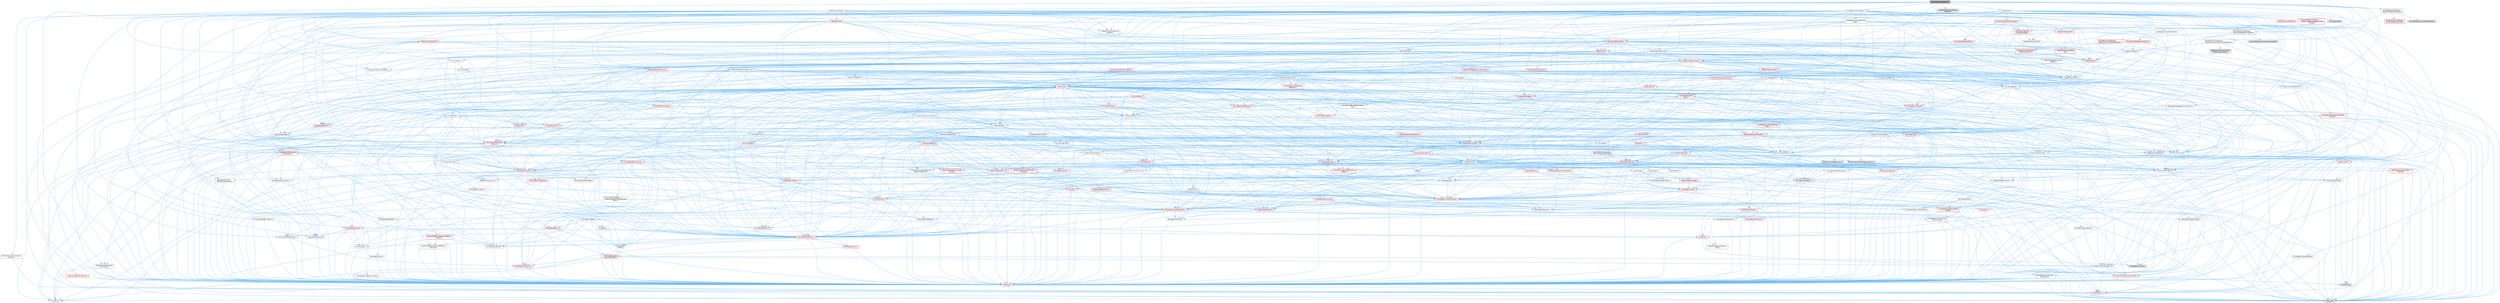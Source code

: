 digraph "ExternalPackageHelper.h"
{
 // INTERACTIVE_SVG=YES
 // LATEX_PDF_SIZE
  bgcolor="transparent";
  edge [fontname=Helvetica,fontsize=10,labelfontname=Helvetica,labelfontsize=10];
  node [fontname=Helvetica,fontsize=10,shape=box,height=0.2,width=0.4];
  Node1 [id="Node000001",label="ExternalPackageHelper.h",height=0.2,width=0.4,color="gray40", fillcolor="grey60", style="filled", fontcolor="black",tooltip=" "];
  Node1 -> Node2 [id="edge1_Node000001_Node000002",color="steelblue1",style="solid",tooltip=" "];
  Node2 [id="Node000002",label="UObject/GarbageCollection\lGlobals.h",height=0.2,width=0.4,color="grey40", fillcolor="white", style="filled",URL="$d2/d24/GarbageCollectionGlobals_8h.html",tooltip=" "];
  Node2 -> Node3 [id="edge2_Node000002_Node000003",color="steelblue1",style="solid",tooltip=" "];
  Node3 [id="Node000003",label="UObject/ObjectMacros.h",height=0.2,width=0.4,color="grey40", fillcolor="white", style="filled",URL="$d8/d8d/ObjectMacros_8h.html",tooltip=" "];
  Node3 -> Node4 [id="edge3_Node000003_Node000004",color="steelblue1",style="solid",tooltip=" "];
  Node4 [id="Node000004",label="Misc/EnumClassFlags.h",height=0.2,width=0.4,color="grey40", fillcolor="white", style="filled",URL="$d8/de7/EnumClassFlags_8h.html",tooltip=" "];
  Node3 -> Node5 [id="edge4_Node000003_Node000005",color="steelblue1",style="solid",tooltip=" "];
  Node5 [id="Node000005",label="UObject/Script.h",height=0.2,width=0.4,color="red", fillcolor="#FFF0F0", style="filled",URL="$de/dc6/Script_8h.html",tooltip=" "];
  Node5 -> Node6 [id="edge5_Node000005_Node000006",color="steelblue1",style="solid",tooltip=" "];
  Node6 [id="Node000006",label="Delegates/Delegate.h",height=0.2,width=0.4,color="red", fillcolor="#FFF0F0", style="filled",URL="$d4/d80/Delegate_8h.html",tooltip=" "];
  Node6 -> Node7 [id="edge6_Node000006_Node000007",color="steelblue1",style="solid",tooltip=" "];
  Node7 [id="Node000007",label="CoreTypes.h",height=0.2,width=0.4,color="red", fillcolor="#FFF0F0", style="filled",URL="$dc/dec/CoreTypes_8h.html",tooltip=" "];
  Node7 -> Node8 [id="edge7_Node000007_Node000008",color="steelblue1",style="solid",tooltip=" "];
  Node8 [id="Node000008",label="HAL/Platform.h",height=0.2,width=0.4,color="red", fillcolor="#FFF0F0", style="filled",URL="$d9/dd0/Platform_8h.html",tooltip=" "];
  Node8 -> Node9 [id="edge8_Node000008_Node000009",color="steelblue1",style="solid",tooltip=" "];
  Node9 [id="Node000009",label="Misc/Build.h",height=0.2,width=0.4,color="grey40", fillcolor="white", style="filled",URL="$d3/dbb/Build_8h.html",tooltip=" "];
  Node8 -> Node11 [id="edge9_Node000008_Node000011",color="steelblue1",style="solid",tooltip=" "];
  Node11 [id="Node000011",label="type_traits",height=0.2,width=0.4,color="grey60", fillcolor="#E0E0E0", style="filled",tooltip=" "];
  Node6 -> Node21 [id="edge10_Node000006_Node000021",color="steelblue1",style="solid",tooltip=" "];
  Node21 [id="Node000021",label="Misc/AssertionMacros.h",height=0.2,width=0.4,color="red", fillcolor="#FFF0F0", style="filled",URL="$d0/dfa/AssertionMacros_8h.html",tooltip=" "];
  Node21 -> Node7 [id="edge11_Node000021_Node000007",color="steelblue1",style="solid",tooltip=" "];
  Node21 -> Node8 [id="edge12_Node000021_Node000008",color="steelblue1",style="solid",tooltip=" "];
  Node21 -> Node22 [id="edge13_Node000021_Node000022",color="steelblue1",style="solid",tooltip=" "];
  Node22 [id="Node000022",label="HAL/PlatformMisc.h",height=0.2,width=0.4,color="red", fillcolor="#FFF0F0", style="filled",URL="$d0/df5/PlatformMisc_8h.html",tooltip=" "];
  Node22 -> Node7 [id="edge14_Node000022_Node000007",color="steelblue1",style="solid",tooltip=" "];
  Node22 -> Node49 [id="edge15_Node000022_Node000049",color="steelblue1",style="solid",tooltip=" "];
  Node49 [id="Node000049",label="ProfilingDebugging\l/CpuProfilerTrace.h",height=0.2,width=0.4,color="red", fillcolor="#FFF0F0", style="filled",URL="$da/dcb/CpuProfilerTrace_8h.html",tooltip=" "];
  Node49 -> Node7 [id="edge16_Node000049_Node000007",color="steelblue1",style="solid",tooltip=" "];
  Node49 -> Node30 [id="edge17_Node000049_Node000030",color="steelblue1",style="solid",tooltip=" "];
  Node30 [id="Node000030",label="Containers/ContainersFwd.h",height=0.2,width=0.4,color="grey40", fillcolor="white", style="filled",URL="$d4/d0a/ContainersFwd_8h.html",tooltip=" "];
  Node30 -> Node8 [id="edge18_Node000030_Node000008",color="steelblue1",style="solid",tooltip=" "];
  Node30 -> Node7 [id="edge19_Node000030_Node000007",color="steelblue1",style="solid",tooltip=" "];
  Node30 -> Node27 [id="edge20_Node000030_Node000027",color="steelblue1",style="solid",tooltip=" "];
  Node27 [id="Node000027",label="Traits/IsContiguousContainer.h",height=0.2,width=0.4,color="red", fillcolor="#FFF0F0", style="filled",URL="$d5/d3c/IsContiguousContainer_8h.html",tooltip=" "];
  Node27 -> Node7 [id="edge21_Node000027_Node000007",color="steelblue1",style="solid",tooltip=" "];
  Node27 -> Node26 [id="edge22_Node000027_Node000026",color="steelblue1",style="solid",tooltip=" "];
  Node26 [id="Node000026",label="initializer_list",height=0.2,width=0.4,color="grey60", fillcolor="#E0E0E0", style="filled",tooltip=" "];
  Node49 -> Node50 [id="edge23_Node000049_Node000050",color="steelblue1",style="solid",tooltip=" "];
  Node50 [id="Node000050",label="HAL/PlatformAtomics.h",height=0.2,width=0.4,color="red", fillcolor="#FFF0F0", style="filled",URL="$d3/d36/PlatformAtomics_8h.html",tooltip=" "];
  Node50 -> Node7 [id="edge24_Node000050_Node000007",color="steelblue1",style="solid",tooltip=" "];
  Node49 -> Node9 [id="edge25_Node000049_Node000009",color="steelblue1",style="solid",tooltip=" "];
  Node49 -> Node54 [id="edge26_Node000049_Node000054",color="steelblue1",style="solid",tooltip=" "];
  Node54 [id="Node000054",label="Trace/Detail/Channel.h",height=0.2,width=0.4,color="grey60", fillcolor="#E0E0E0", style="filled",tooltip=" "];
  Node21 -> Node57 [id="edge27_Node000021_Node000057",color="steelblue1",style="solid",tooltip=" "];
  Node57 [id="Node000057",label="Templates/EnableIf.h",height=0.2,width=0.4,color="grey40", fillcolor="white", style="filled",URL="$d7/d60/EnableIf_8h.html",tooltip=" "];
  Node57 -> Node7 [id="edge28_Node000057_Node000007",color="steelblue1",style="solid",tooltip=" "];
  Node21 -> Node63 [id="edge29_Node000021_Node000063",color="steelblue1",style="solid",tooltip=" "];
  Node63 [id="Node000063",label="Misc/VarArgs.h",height=0.2,width=0.4,color="grey40", fillcolor="white", style="filled",URL="$d5/d6f/VarArgs_8h.html",tooltip=" "];
  Node63 -> Node7 [id="edge30_Node000063_Node000007",color="steelblue1",style="solid",tooltip=" "];
  Node21 -> Node70 [id="edge31_Node000021_Node000070",color="steelblue1",style="solid",tooltip=" "];
  Node70 [id="Node000070",label="atomic",height=0.2,width=0.4,color="grey60", fillcolor="#E0E0E0", style="filled",tooltip=" "];
  Node6 -> Node71 [id="edge32_Node000006_Node000071",color="steelblue1",style="solid",tooltip=" "];
  Node71 [id="Node000071",label="UObject/NameTypes.h",height=0.2,width=0.4,color="red", fillcolor="#FFF0F0", style="filled",URL="$d6/d35/NameTypes_8h.html",tooltip=" "];
  Node71 -> Node7 [id="edge33_Node000071_Node000007",color="steelblue1",style="solid",tooltip=" "];
  Node71 -> Node21 [id="edge34_Node000071_Node000021",color="steelblue1",style="solid",tooltip=" "];
  Node71 -> Node72 [id="edge35_Node000071_Node000072",color="steelblue1",style="solid",tooltip=" "];
  Node72 [id="Node000072",label="HAL/UnrealMemory.h",height=0.2,width=0.4,color="red", fillcolor="#FFF0F0", style="filled",URL="$d9/d96/UnrealMemory_8h.html",tooltip=" "];
  Node72 -> Node7 [id="edge36_Node000072_Node000007",color="steelblue1",style="solid",tooltip=" "];
  Node72 -> Node76 [id="edge37_Node000072_Node000076",color="steelblue1",style="solid",tooltip=" "];
  Node76 [id="Node000076",label="HAL/MemoryBase.h",height=0.2,width=0.4,color="grey40", fillcolor="white", style="filled",URL="$d6/d9f/MemoryBase_8h.html",tooltip=" "];
  Node76 -> Node7 [id="edge38_Node000076_Node000007",color="steelblue1",style="solid",tooltip=" "];
  Node76 -> Node50 [id="edge39_Node000076_Node000050",color="steelblue1",style="solid",tooltip=" "];
  Node76 -> Node34 [id="edge40_Node000076_Node000034",color="steelblue1",style="solid",tooltip=" "];
  Node34 [id="Node000034",label="HAL/PlatformCrt.h",height=0.2,width=0.4,color="red", fillcolor="#FFF0F0", style="filled",URL="$d8/d75/PlatformCrt_8h.html",tooltip=" "];
  Node76 -> Node77 [id="edge41_Node000076_Node000077",color="steelblue1",style="solid",tooltip=" "];
  Node77 [id="Node000077",label="Misc/Exec.h",height=0.2,width=0.4,color="grey40", fillcolor="white", style="filled",URL="$de/ddb/Exec_8h.html",tooltip=" "];
  Node77 -> Node7 [id="edge42_Node000077_Node000007",color="steelblue1",style="solid",tooltip=" "];
  Node77 -> Node21 [id="edge43_Node000077_Node000021",color="steelblue1",style="solid",tooltip=" "];
  Node76 -> Node78 [id="edge44_Node000076_Node000078",color="steelblue1",style="solid",tooltip=" "];
  Node78 [id="Node000078",label="Misc/OutputDevice.h",height=0.2,width=0.4,color="red", fillcolor="#FFF0F0", style="filled",URL="$d7/d32/OutputDevice_8h.html",tooltip=" "];
  Node78 -> Node29 [id="edge45_Node000078_Node000029",color="steelblue1",style="solid",tooltip=" "];
  Node29 [id="Node000029",label="CoreFwd.h",height=0.2,width=0.4,color="red", fillcolor="#FFF0F0", style="filled",URL="$d1/d1e/CoreFwd_8h.html",tooltip=" "];
  Node29 -> Node7 [id="edge46_Node000029_Node000007",color="steelblue1",style="solid",tooltip=" "];
  Node29 -> Node30 [id="edge47_Node000029_Node000030",color="steelblue1",style="solid",tooltip=" "];
  Node29 -> Node32 [id="edge48_Node000029_Node000032",color="steelblue1",style="solid",tooltip=" "];
  Node32 [id="Node000032",label="UObject/UObjectHierarchy\lFwd.h",height=0.2,width=0.4,color="grey40", fillcolor="white", style="filled",URL="$d3/d13/UObjectHierarchyFwd_8h.html",tooltip=" "];
  Node78 -> Node7 [id="edge49_Node000078_Node000007",color="steelblue1",style="solid",tooltip=" "];
  Node78 -> Node79 [id="edge50_Node000078_Node000079",color="steelblue1",style="solid",tooltip=" "];
  Node79 [id="Node000079",label="Logging/LogVerbosity.h",height=0.2,width=0.4,color="grey40", fillcolor="white", style="filled",URL="$d2/d8f/LogVerbosity_8h.html",tooltip=" "];
  Node79 -> Node7 [id="edge51_Node000079_Node000007",color="steelblue1",style="solid",tooltip=" "];
  Node78 -> Node63 [id="edge52_Node000078_Node000063",color="steelblue1",style="solid",tooltip=" "];
  Node76 -> Node80 [id="edge53_Node000076_Node000080",color="steelblue1",style="solid",tooltip=" "];
  Node80 [id="Node000080",label="Templates/Atomic.h",height=0.2,width=0.4,color="red", fillcolor="#FFF0F0", style="filled",URL="$d3/d91/Atomic_8h.html",tooltip=" "];
  Node80 -> Node81 [id="edge54_Node000080_Node000081",color="steelblue1",style="solid",tooltip=" "];
  Node81 [id="Node000081",label="HAL/ThreadSafeCounter.h",height=0.2,width=0.4,color="grey40", fillcolor="white", style="filled",URL="$dc/dc9/ThreadSafeCounter_8h.html",tooltip=" "];
  Node81 -> Node7 [id="edge55_Node000081_Node000007",color="steelblue1",style="solid",tooltip=" "];
  Node81 -> Node50 [id="edge56_Node000081_Node000050",color="steelblue1",style="solid",tooltip=" "];
  Node80 -> Node70 [id="edge57_Node000080_Node000070",color="steelblue1",style="solid",tooltip=" "];
  Node72 -> Node89 [id="edge58_Node000072_Node000089",color="steelblue1",style="solid",tooltip=" "];
  Node89 [id="Node000089",label="HAL/PlatformMemory.h",height=0.2,width=0.4,color="red", fillcolor="#FFF0F0", style="filled",URL="$de/d68/PlatformMemory_8h.html",tooltip=" "];
  Node89 -> Node7 [id="edge59_Node000089_Node000007",color="steelblue1",style="solid",tooltip=" "];
  Node72 -> Node92 [id="edge60_Node000072_Node000092",color="steelblue1",style="solid",tooltip=" "];
  Node92 [id="Node000092",label="Templates/IsPointer.h",height=0.2,width=0.4,color="grey40", fillcolor="white", style="filled",URL="$d7/d05/IsPointer_8h.html",tooltip=" "];
  Node92 -> Node7 [id="edge61_Node000092_Node000007",color="steelblue1",style="solid",tooltip=" "];
  Node71 -> Node93 [id="edge62_Node000071_Node000093",color="steelblue1",style="solid",tooltip=" "];
  Node93 [id="Node000093",label="Templates/UnrealTypeTraits.h",height=0.2,width=0.4,color="red", fillcolor="#FFF0F0", style="filled",URL="$d2/d2d/UnrealTypeTraits_8h.html",tooltip=" "];
  Node93 -> Node7 [id="edge63_Node000093_Node000007",color="steelblue1",style="solid",tooltip=" "];
  Node93 -> Node92 [id="edge64_Node000093_Node000092",color="steelblue1",style="solid",tooltip=" "];
  Node93 -> Node21 [id="edge65_Node000093_Node000021",color="steelblue1",style="solid",tooltip=" "];
  Node93 -> Node85 [id="edge66_Node000093_Node000085",color="steelblue1",style="solid",tooltip=" "];
  Node85 [id="Node000085",label="Templates/AndOrNot.h",height=0.2,width=0.4,color="grey40", fillcolor="white", style="filled",URL="$db/d0a/AndOrNot_8h.html",tooltip=" "];
  Node85 -> Node7 [id="edge67_Node000085_Node000007",color="steelblue1",style="solid",tooltip=" "];
  Node93 -> Node57 [id="edge68_Node000093_Node000057",color="steelblue1",style="solid",tooltip=" "];
  Node93 -> Node94 [id="edge69_Node000093_Node000094",color="steelblue1",style="solid",tooltip=" "];
  Node94 [id="Node000094",label="Templates/IsArithmetic.h",height=0.2,width=0.4,color="grey40", fillcolor="white", style="filled",URL="$d2/d5d/IsArithmetic_8h.html",tooltip=" "];
  Node94 -> Node7 [id="edge70_Node000094_Node000007",color="steelblue1",style="solid",tooltip=" "];
  Node93 -> Node96 [id="edge71_Node000093_Node000096",color="steelblue1",style="solid",tooltip=" "];
  Node96 [id="Node000096",label="Templates/IsPODType.h",height=0.2,width=0.4,color="grey40", fillcolor="white", style="filled",URL="$d7/db1/IsPODType_8h.html",tooltip=" "];
  Node96 -> Node7 [id="edge72_Node000096_Node000007",color="steelblue1",style="solid",tooltip=" "];
  Node93 -> Node97 [id="edge73_Node000093_Node000097",color="steelblue1",style="solid",tooltip=" "];
  Node97 [id="Node000097",label="Templates/IsUECoreType.h",height=0.2,width=0.4,color="grey40", fillcolor="white", style="filled",URL="$d1/db8/IsUECoreType_8h.html",tooltip=" "];
  Node97 -> Node7 [id="edge74_Node000097_Node000007",color="steelblue1",style="solid",tooltip=" "];
  Node97 -> Node11 [id="edge75_Node000097_Node000011",color="steelblue1",style="solid",tooltip=" "];
  Node93 -> Node86 [id="edge76_Node000093_Node000086",color="steelblue1",style="solid",tooltip=" "];
  Node86 [id="Node000086",label="Templates/IsTriviallyCopy\lConstructible.h",height=0.2,width=0.4,color="grey40", fillcolor="white", style="filled",URL="$d3/d78/IsTriviallyCopyConstructible_8h.html",tooltip=" "];
  Node86 -> Node7 [id="edge77_Node000086_Node000007",color="steelblue1",style="solid",tooltip=" "];
  Node86 -> Node11 [id="edge78_Node000086_Node000011",color="steelblue1",style="solid",tooltip=" "];
  Node71 -> Node98 [id="edge79_Node000071_Node000098",color="steelblue1",style="solid",tooltip=" "];
  Node98 [id="Node000098",label="Templates/UnrealTemplate.h",height=0.2,width=0.4,color="red", fillcolor="#FFF0F0", style="filled",URL="$d4/d24/UnrealTemplate_8h.html",tooltip=" "];
  Node98 -> Node7 [id="edge80_Node000098_Node000007",color="steelblue1",style="solid",tooltip=" "];
  Node98 -> Node92 [id="edge81_Node000098_Node000092",color="steelblue1",style="solid",tooltip=" "];
  Node98 -> Node72 [id="edge82_Node000098_Node000072",color="steelblue1",style="solid",tooltip=" "];
  Node98 -> Node93 [id="edge83_Node000098_Node000093",color="steelblue1",style="solid",tooltip=" "];
  Node98 -> Node101 [id="edge84_Node000098_Node000101",color="steelblue1",style="solid",tooltip=" "];
  Node101 [id="Node000101",label="Templates/RemoveReference.h",height=0.2,width=0.4,color="grey40", fillcolor="white", style="filled",URL="$da/dbe/RemoveReference_8h.html",tooltip=" "];
  Node101 -> Node7 [id="edge85_Node000101_Node000007",color="steelblue1",style="solid",tooltip=" "];
  Node98 -> Node65 [id="edge86_Node000098_Node000065",color="steelblue1",style="solid",tooltip=" "];
  Node65 [id="Node000065",label="Templates/Requires.h",height=0.2,width=0.4,color="grey40", fillcolor="white", style="filled",URL="$dc/d96/Requires_8h.html",tooltip=" "];
  Node65 -> Node57 [id="edge87_Node000065_Node000057",color="steelblue1",style="solid",tooltip=" "];
  Node65 -> Node11 [id="edge88_Node000065_Node000011",color="steelblue1",style="solid",tooltip=" "];
  Node98 -> Node102 [id="edge89_Node000098_Node000102",color="steelblue1",style="solid",tooltip=" "];
  Node102 [id="Node000102",label="Templates/TypeCompatible\lBytes.h",height=0.2,width=0.4,color="red", fillcolor="#FFF0F0", style="filled",URL="$df/d0a/TypeCompatibleBytes_8h.html",tooltip=" "];
  Node102 -> Node7 [id="edge90_Node000102_Node000007",color="steelblue1",style="solid",tooltip=" "];
  Node102 -> Node11 [id="edge91_Node000102_Node000011",color="steelblue1",style="solid",tooltip=" "];
  Node98 -> Node27 [id="edge92_Node000098_Node000027",color="steelblue1",style="solid",tooltip=" "];
  Node98 -> Node11 [id="edge93_Node000098_Node000011",color="steelblue1",style="solid",tooltip=" "];
  Node71 -> Node104 [id="edge94_Node000071_Node000104",color="steelblue1",style="solid",tooltip=" "];
  Node104 [id="Node000104",label="Containers/UnrealString.h",height=0.2,width=0.4,color="grey40", fillcolor="white", style="filled",URL="$d5/dba/UnrealString_8h.html",tooltip=" "];
  Node104 -> Node105 [id="edge95_Node000104_Node000105",color="steelblue1",style="solid",tooltip=" "];
  Node105 [id="Node000105",label="Containers/UnrealStringIncludes.h.inl",height=0.2,width=0.4,color="grey60", fillcolor="#E0E0E0", style="filled",tooltip=" "];
  Node104 -> Node106 [id="edge96_Node000104_Node000106",color="steelblue1",style="solid",tooltip=" "];
  Node106 [id="Node000106",label="Containers/UnrealString.h.inl",height=0.2,width=0.4,color="grey60", fillcolor="#E0E0E0", style="filled",tooltip=" "];
  Node104 -> Node107 [id="edge97_Node000104_Node000107",color="steelblue1",style="solid",tooltip=" "];
  Node107 [id="Node000107",label="Misc/StringFormatArg.h",height=0.2,width=0.4,color="grey40", fillcolor="white", style="filled",URL="$d2/d16/StringFormatArg_8h.html",tooltip=" "];
  Node107 -> Node30 [id="edge98_Node000107_Node000030",color="steelblue1",style="solid",tooltip=" "];
  Node71 -> Node111 [id="edge99_Node000071_Node000111",color="steelblue1",style="solid",tooltip=" "];
  Node111 [id="Node000111",label="Containers/StringConv.h",height=0.2,width=0.4,color="red", fillcolor="#FFF0F0", style="filled",URL="$d3/ddf/StringConv_8h.html",tooltip=" "];
  Node111 -> Node7 [id="edge100_Node000111_Node000007",color="steelblue1",style="solid",tooltip=" "];
  Node111 -> Node21 [id="edge101_Node000111_Node000021",color="steelblue1",style="solid",tooltip=" "];
  Node111 -> Node112 [id="edge102_Node000111_Node000112",color="steelblue1",style="solid",tooltip=" "];
  Node112 [id="Node000112",label="Containers/ContainerAllocation\lPolicies.h",height=0.2,width=0.4,color="red", fillcolor="#FFF0F0", style="filled",URL="$d7/dff/ContainerAllocationPolicies_8h.html",tooltip=" "];
  Node112 -> Node7 [id="edge103_Node000112_Node000007",color="steelblue1",style="solid",tooltip=" "];
  Node112 -> Node112 [id="edge104_Node000112_Node000112",color="steelblue1",style="solid",tooltip=" "];
  Node112 -> Node114 [id="edge105_Node000112_Node000114",color="steelblue1",style="solid",tooltip=" "];
  Node114 [id="Node000114",label="HAL/PlatformMath.h",height=0.2,width=0.4,color="red", fillcolor="#FFF0F0", style="filled",URL="$dc/d53/PlatformMath_8h.html",tooltip=" "];
  Node114 -> Node7 [id="edge106_Node000114_Node000007",color="steelblue1",style="solid",tooltip=" "];
  Node112 -> Node72 [id="edge107_Node000112_Node000072",color="steelblue1",style="solid",tooltip=" "];
  Node112 -> Node44 [id="edge108_Node000112_Node000044",color="steelblue1",style="solid",tooltip=" "];
  Node44 [id="Node000044",label="Math/NumericLimits.h",height=0.2,width=0.4,color="grey40", fillcolor="white", style="filled",URL="$df/d1b/NumericLimits_8h.html",tooltip=" "];
  Node44 -> Node7 [id="edge109_Node000044_Node000007",color="steelblue1",style="solid",tooltip=" "];
  Node112 -> Node21 [id="edge110_Node000112_Node000021",color="steelblue1",style="solid",tooltip=" "];
  Node112 -> Node123 [id="edge111_Node000112_Node000123",color="steelblue1",style="solid",tooltip=" "];
  Node123 [id="Node000123",label="Templates/MemoryOps.h",height=0.2,width=0.4,color="red", fillcolor="#FFF0F0", style="filled",URL="$db/dea/MemoryOps_8h.html",tooltip=" "];
  Node123 -> Node7 [id="edge112_Node000123_Node000007",color="steelblue1",style="solid",tooltip=" "];
  Node123 -> Node72 [id="edge113_Node000123_Node000072",color="steelblue1",style="solid",tooltip=" "];
  Node123 -> Node87 [id="edge114_Node000123_Node000087",color="steelblue1",style="solid",tooltip=" "];
  Node87 [id="Node000087",label="Templates/IsTriviallyCopy\lAssignable.h",height=0.2,width=0.4,color="grey40", fillcolor="white", style="filled",URL="$d2/df2/IsTriviallyCopyAssignable_8h.html",tooltip=" "];
  Node87 -> Node7 [id="edge115_Node000087_Node000007",color="steelblue1",style="solid",tooltip=" "];
  Node87 -> Node11 [id="edge116_Node000087_Node000011",color="steelblue1",style="solid",tooltip=" "];
  Node123 -> Node86 [id="edge117_Node000123_Node000086",color="steelblue1",style="solid",tooltip=" "];
  Node123 -> Node65 [id="edge118_Node000123_Node000065",color="steelblue1",style="solid",tooltip=" "];
  Node123 -> Node93 [id="edge119_Node000123_Node000093",color="steelblue1",style="solid",tooltip=" "];
  Node123 -> Node11 [id="edge120_Node000123_Node000011",color="steelblue1",style="solid",tooltip=" "];
  Node112 -> Node102 [id="edge121_Node000112_Node000102",color="steelblue1",style="solid",tooltip=" "];
  Node112 -> Node11 [id="edge122_Node000112_Node000011",color="steelblue1",style="solid",tooltip=" "];
  Node111 -> Node124 [id="edge123_Node000111_Node000124",color="steelblue1",style="solid",tooltip=" "];
  Node124 [id="Node000124",label="Containers/Array.h",height=0.2,width=0.4,color="grey40", fillcolor="white", style="filled",URL="$df/dd0/Array_8h.html",tooltip=" "];
  Node124 -> Node7 [id="edge124_Node000124_Node000007",color="steelblue1",style="solid",tooltip=" "];
  Node124 -> Node21 [id="edge125_Node000124_Node000021",color="steelblue1",style="solid",tooltip=" "];
  Node124 -> Node125 [id="edge126_Node000124_Node000125",color="steelblue1",style="solid",tooltip=" "];
  Node125 [id="Node000125",label="Misc/IntrusiveUnsetOptional\lState.h",height=0.2,width=0.4,color="red", fillcolor="#FFF0F0", style="filled",URL="$d2/d0a/IntrusiveUnsetOptionalState_8h.html",tooltip=" "];
  Node124 -> Node127 [id="edge127_Node000124_Node000127",color="steelblue1",style="solid",tooltip=" "];
  Node127 [id="Node000127",label="Misc/ReverseIterate.h",height=0.2,width=0.4,color="red", fillcolor="#FFF0F0", style="filled",URL="$db/de3/ReverseIterate_8h.html",tooltip=" "];
  Node127 -> Node8 [id="edge128_Node000127_Node000008",color="steelblue1",style="solid",tooltip=" "];
  Node124 -> Node72 [id="edge129_Node000124_Node000072",color="steelblue1",style="solid",tooltip=" "];
  Node124 -> Node93 [id="edge130_Node000124_Node000093",color="steelblue1",style="solid",tooltip=" "];
  Node124 -> Node98 [id="edge131_Node000124_Node000098",color="steelblue1",style="solid",tooltip=" "];
  Node124 -> Node129 [id="edge132_Node000124_Node000129",color="steelblue1",style="solid",tooltip=" "];
  Node129 [id="Node000129",label="Containers/AllowShrinking.h",height=0.2,width=0.4,color="grey40", fillcolor="white", style="filled",URL="$d7/d1a/AllowShrinking_8h.html",tooltip=" "];
  Node129 -> Node7 [id="edge133_Node000129_Node000007",color="steelblue1",style="solid",tooltip=" "];
  Node124 -> Node112 [id="edge134_Node000124_Node000112",color="steelblue1",style="solid",tooltip=" "];
  Node124 -> Node130 [id="edge135_Node000124_Node000130",color="steelblue1",style="solid",tooltip=" "];
  Node130 [id="Node000130",label="Containers/ContainerElement\lTypeCompatibility.h",height=0.2,width=0.4,color="grey40", fillcolor="white", style="filled",URL="$df/ddf/ContainerElementTypeCompatibility_8h.html",tooltip=" "];
  Node130 -> Node7 [id="edge136_Node000130_Node000007",color="steelblue1",style="solid",tooltip=" "];
  Node130 -> Node93 [id="edge137_Node000130_Node000093",color="steelblue1",style="solid",tooltip=" "];
  Node124 -> Node131 [id="edge138_Node000124_Node000131",color="steelblue1",style="solid",tooltip=" "];
  Node131 [id="Node000131",label="Serialization/Archive.h",height=0.2,width=0.4,color="red", fillcolor="#FFF0F0", style="filled",URL="$d7/d3b/Archive_8h.html",tooltip=" "];
  Node131 -> Node29 [id="edge139_Node000131_Node000029",color="steelblue1",style="solid",tooltip=" "];
  Node131 -> Node7 [id="edge140_Node000131_Node000007",color="steelblue1",style="solid",tooltip=" "];
  Node131 -> Node132 [id="edge141_Node000131_Node000132",color="steelblue1",style="solid",tooltip=" "];
  Node132 [id="Node000132",label="HAL/PlatformProperties.h",height=0.2,width=0.4,color="red", fillcolor="#FFF0F0", style="filled",URL="$d9/db0/PlatformProperties_8h.html",tooltip=" "];
  Node132 -> Node7 [id="edge142_Node000132_Node000007",color="steelblue1",style="solid",tooltip=" "];
  Node131 -> Node135 [id="edge143_Node000131_Node000135",color="steelblue1",style="solid",tooltip=" "];
  Node135 [id="Node000135",label="Internationalization\l/TextNamespaceFwd.h",height=0.2,width=0.4,color="grey40", fillcolor="white", style="filled",URL="$d8/d97/TextNamespaceFwd_8h.html",tooltip=" "];
  Node135 -> Node7 [id="edge144_Node000135_Node000007",color="steelblue1",style="solid",tooltip=" "];
  Node131 -> Node21 [id="edge145_Node000131_Node000021",color="steelblue1",style="solid",tooltip=" "];
  Node131 -> Node9 [id="edge146_Node000131_Node000009",color="steelblue1",style="solid",tooltip=" "];
  Node131 -> Node136 [id="edge147_Node000131_Node000136",color="steelblue1",style="solid",tooltip=" "];
  Node136 [id="Node000136",label="Misc/EngineVersionBase.h",height=0.2,width=0.4,color="grey40", fillcolor="white", style="filled",URL="$d5/d2b/EngineVersionBase_8h.html",tooltip=" "];
  Node136 -> Node7 [id="edge148_Node000136_Node000007",color="steelblue1",style="solid",tooltip=" "];
  Node131 -> Node63 [id="edge149_Node000131_Node000063",color="steelblue1",style="solid",tooltip=" "];
  Node131 -> Node57 [id="edge150_Node000131_Node000057",color="steelblue1",style="solid",tooltip=" "];
  Node131 -> Node139 [id="edge151_Node000131_Node000139",color="steelblue1",style="solid",tooltip=" "];
  Node139 [id="Node000139",label="Templates/IsEnumClass.h",height=0.2,width=0.4,color="grey40", fillcolor="white", style="filled",URL="$d7/d15/IsEnumClass_8h.html",tooltip=" "];
  Node139 -> Node7 [id="edge152_Node000139_Node000007",color="steelblue1",style="solid",tooltip=" "];
  Node139 -> Node85 [id="edge153_Node000139_Node000085",color="steelblue1",style="solid",tooltip=" "];
  Node131 -> Node98 [id="edge154_Node000131_Node000098",color="steelblue1",style="solid",tooltip=" "];
  Node131 -> Node140 [id="edge155_Node000131_Node000140",color="steelblue1",style="solid",tooltip=" "];
  Node140 [id="Node000140",label="UObject/ObjectVersion.h",height=0.2,width=0.4,color="grey40", fillcolor="white", style="filled",URL="$da/d63/ObjectVersion_8h.html",tooltip=" "];
  Node140 -> Node7 [id="edge156_Node000140_Node000007",color="steelblue1",style="solid",tooltip=" "];
  Node124 -> Node141 [id="edge157_Node000124_Node000141",color="steelblue1",style="solid",tooltip=" "];
  Node141 [id="Node000141",label="Serialization/MemoryImage\lWriter.h",height=0.2,width=0.4,color="red", fillcolor="#FFF0F0", style="filled",URL="$d0/d08/MemoryImageWriter_8h.html",tooltip=" "];
  Node141 -> Node7 [id="edge158_Node000141_Node000007",color="steelblue1",style="solid",tooltip=" "];
  Node124 -> Node155 [id="edge159_Node000124_Node000155",color="steelblue1",style="solid",tooltip=" "];
  Node155 [id="Node000155",label="Algo/Heapify.h",height=0.2,width=0.4,color="grey40", fillcolor="white", style="filled",URL="$d0/d2a/Heapify_8h.html",tooltip=" "];
  Node155 -> Node156 [id="edge160_Node000155_Node000156",color="steelblue1",style="solid",tooltip=" "];
  Node156 [id="Node000156",label="Algo/Impl/BinaryHeap.h",height=0.2,width=0.4,color="red", fillcolor="#FFF0F0", style="filled",URL="$d7/da3/Algo_2Impl_2BinaryHeap_8h.html",tooltip=" "];
  Node156 -> Node157 [id="edge161_Node000156_Node000157",color="steelblue1",style="solid",tooltip=" "];
  Node157 [id="Node000157",label="Templates/Invoke.h",height=0.2,width=0.4,color="red", fillcolor="#FFF0F0", style="filled",URL="$d7/deb/Invoke_8h.html",tooltip=" "];
  Node157 -> Node7 [id="edge162_Node000157_Node000007",color="steelblue1",style="solid",tooltip=" "];
  Node157 -> Node98 [id="edge163_Node000157_Node000098",color="steelblue1",style="solid",tooltip=" "];
  Node157 -> Node11 [id="edge164_Node000157_Node000011",color="steelblue1",style="solid",tooltip=" "];
  Node156 -> Node11 [id="edge165_Node000156_Node000011",color="steelblue1",style="solid",tooltip=" "];
  Node155 -> Node161 [id="edge166_Node000155_Node000161",color="steelblue1",style="solid",tooltip=" "];
  Node161 [id="Node000161",label="Templates/IdentityFunctor.h",height=0.2,width=0.4,color="grey40", fillcolor="white", style="filled",URL="$d7/d2e/IdentityFunctor_8h.html",tooltip=" "];
  Node161 -> Node8 [id="edge167_Node000161_Node000008",color="steelblue1",style="solid",tooltip=" "];
  Node155 -> Node157 [id="edge168_Node000155_Node000157",color="steelblue1",style="solid",tooltip=" "];
  Node155 -> Node162 [id="edge169_Node000155_Node000162",color="steelblue1",style="solid",tooltip=" "];
  Node162 [id="Node000162",label="Templates/Less.h",height=0.2,width=0.4,color="grey40", fillcolor="white", style="filled",URL="$de/dc8/Less_8h.html",tooltip=" "];
  Node162 -> Node7 [id="edge170_Node000162_Node000007",color="steelblue1",style="solid",tooltip=" "];
  Node162 -> Node98 [id="edge171_Node000162_Node000098",color="steelblue1",style="solid",tooltip=" "];
  Node155 -> Node98 [id="edge172_Node000155_Node000098",color="steelblue1",style="solid",tooltip=" "];
  Node124 -> Node163 [id="edge173_Node000124_Node000163",color="steelblue1",style="solid",tooltip=" "];
  Node163 [id="Node000163",label="Algo/HeapSort.h",height=0.2,width=0.4,color="grey40", fillcolor="white", style="filled",URL="$d3/d92/HeapSort_8h.html",tooltip=" "];
  Node163 -> Node156 [id="edge174_Node000163_Node000156",color="steelblue1",style="solid",tooltip=" "];
  Node163 -> Node161 [id="edge175_Node000163_Node000161",color="steelblue1",style="solid",tooltip=" "];
  Node163 -> Node162 [id="edge176_Node000163_Node000162",color="steelblue1",style="solid",tooltip=" "];
  Node163 -> Node98 [id="edge177_Node000163_Node000098",color="steelblue1",style="solid",tooltip=" "];
  Node124 -> Node164 [id="edge178_Node000124_Node000164",color="steelblue1",style="solid",tooltip=" "];
  Node164 [id="Node000164",label="Algo/IsHeap.h",height=0.2,width=0.4,color="grey40", fillcolor="white", style="filled",URL="$de/d32/IsHeap_8h.html",tooltip=" "];
  Node164 -> Node156 [id="edge179_Node000164_Node000156",color="steelblue1",style="solid",tooltip=" "];
  Node164 -> Node161 [id="edge180_Node000164_Node000161",color="steelblue1",style="solid",tooltip=" "];
  Node164 -> Node157 [id="edge181_Node000164_Node000157",color="steelblue1",style="solid",tooltip=" "];
  Node164 -> Node162 [id="edge182_Node000164_Node000162",color="steelblue1",style="solid",tooltip=" "];
  Node164 -> Node98 [id="edge183_Node000164_Node000098",color="steelblue1",style="solid",tooltip=" "];
  Node124 -> Node156 [id="edge184_Node000124_Node000156",color="steelblue1",style="solid",tooltip=" "];
  Node124 -> Node165 [id="edge185_Node000124_Node000165",color="steelblue1",style="solid",tooltip=" "];
  Node165 [id="Node000165",label="Algo/StableSort.h",height=0.2,width=0.4,color="red", fillcolor="#FFF0F0", style="filled",URL="$d7/d3c/StableSort_8h.html",tooltip=" "];
  Node165 -> Node161 [id="edge186_Node000165_Node000161",color="steelblue1",style="solid",tooltip=" "];
  Node165 -> Node157 [id="edge187_Node000165_Node000157",color="steelblue1",style="solid",tooltip=" "];
  Node165 -> Node162 [id="edge188_Node000165_Node000162",color="steelblue1",style="solid",tooltip=" "];
  Node165 -> Node98 [id="edge189_Node000165_Node000098",color="steelblue1",style="solid",tooltip=" "];
  Node124 -> Node168 [id="edge190_Node000124_Node000168",color="steelblue1",style="solid",tooltip=" "];
  Node168 [id="Node000168",label="Concepts/GetTypeHashable.h",height=0.2,width=0.4,color="grey40", fillcolor="white", style="filled",URL="$d3/da2/GetTypeHashable_8h.html",tooltip=" "];
  Node168 -> Node7 [id="edge191_Node000168_Node000007",color="steelblue1",style="solid",tooltip=" "];
  Node168 -> Node146 [id="edge192_Node000168_Node000146",color="steelblue1",style="solid",tooltip=" "];
  Node146 [id="Node000146",label="Templates/TypeHash.h",height=0.2,width=0.4,color="red", fillcolor="#FFF0F0", style="filled",URL="$d1/d62/TypeHash_8h.html",tooltip=" "];
  Node146 -> Node7 [id="edge193_Node000146_Node000007",color="steelblue1",style="solid",tooltip=" "];
  Node146 -> Node65 [id="edge194_Node000146_Node000065",color="steelblue1",style="solid",tooltip=" "];
  Node146 -> Node147 [id="edge195_Node000146_Node000147",color="steelblue1",style="solid",tooltip=" "];
  Node147 [id="Node000147",label="Misc/Crc.h",height=0.2,width=0.4,color="red", fillcolor="#FFF0F0", style="filled",URL="$d4/dd2/Crc_8h.html",tooltip=" "];
  Node147 -> Node7 [id="edge196_Node000147_Node000007",color="steelblue1",style="solid",tooltip=" "];
  Node147 -> Node74 [id="edge197_Node000147_Node000074",color="steelblue1",style="solid",tooltip=" "];
  Node74 [id="Node000074",label="HAL/PlatformString.h",height=0.2,width=0.4,color="red", fillcolor="#FFF0F0", style="filled",URL="$db/db5/PlatformString_8h.html",tooltip=" "];
  Node74 -> Node7 [id="edge198_Node000074_Node000007",color="steelblue1",style="solid",tooltip=" "];
  Node147 -> Node21 [id="edge199_Node000147_Node000021",color="steelblue1",style="solid",tooltip=" "];
  Node147 -> Node148 [id="edge200_Node000147_Node000148",color="steelblue1",style="solid",tooltip=" "];
  Node148 [id="Node000148",label="Misc/CString.h",height=0.2,width=0.4,color="red", fillcolor="#FFF0F0", style="filled",URL="$d2/d49/CString_8h.html",tooltip=" "];
  Node148 -> Node7 [id="edge201_Node000148_Node000007",color="steelblue1",style="solid",tooltip=" "];
  Node148 -> Node34 [id="edge202_Node000148_Node000034",color="steelblue1",style="solid",tooltip=" "];
  Node148 -> Node74 [id="edge203_Node000148_Node000074",color="steelblue1",style="solid",tooltip=" "];
  Node148 -> Node21 [id="edge204_Node000148_Node000021",color="steelblue1",style="solid",tooltip=" "];
  Node148 -> Node149 [id="edge205_Node000148_Node000149",color="steelblue1",style="solid",tooltip=" "];
  Node149 [id="Node000149",label="Misc/Char.h",height=0.2,width=0.4,color="red", fillcolor="#FFF0F0", style="filled",URL="$d0/d58/Char_8h.html",tooltip=" "];
  Node149 -> Node7 [id="edge206_Node000149_Node000007",color="steelblue1",style="solid",tooltip=" "];
  Node149 -> Node11 [id="edge207_Node000149_Node000011",color="steelblue1",style="solid",tooltip=" "];
  Node148 -> Node63 [id="edge208_Node000148_Node000063",color="steelblue1",style="solid",tooltip=" "];
  Node147 -> Node149 [id="edge209_Node000147_Node000149",color="steelblue1",style="solid",tooltip=" "];
  Node147 -> Node93 [id="edge210_Node000147_Node000093",color="steelblue1",style="solid",tooltip=" "];
  Node146 -> Node11 [id="edge211_Node000146_Node000011",color="steelblue1",style="solid",tooltip=" "];
  Node124 -> Node161 [id="edge212_Node000124_Node000161",color="steelblue1",style="solid",tooltip=" "];
  Node124 -> Node157 [id="edge213_Node000124_Node000157",color="steelblue1",style="solid",tooltip=" "];
  Node124 -> Node162 [id="edge214_Node000124_Node000162",color="steelblue1",style="solid",tooltip=" "];
  Node124 -> Node169 [id="edge215_Node000124_Node000169",color="steelblue1",style="solid",tooltip=" "];
  Node169 [id="Node000169",label="Templates/LosesQualifiers\lFromTo.h",height=0.2,width=0.4,color="red", fillcolor="#FFF0F0", style="filled",URL="$d2/db3/LosesQualifiersFromTo_8h.html",tooltip=" "];
  Node169 -> Node11 [id="edge216_Node000169_Node000011",color="steelblue1",style="solid",tooltip=" "];
  Node124 -> Node65 [id="edge217_Node000124_Node000065",color="steelblue1",style="solid",tooltip=" "];
  Node124 -> Node170 [id="edge218_Node000124_Node000170",color="steelblue1",style="solid",tooltip=" "];
  Node170 [id="Node000170",label="Templates/Sorting.h",height=0.2,width=0.4,color="red", fillcolor="#FFF0F0", style="filled",URL="$d3/d9e/Sorting_8h.html",tooltip=" "];
  Node170 -> Node7 [id="edge219_Node000170_Node000007",color="steelblue1",style="solid",tooltip=" "];
  Node170 -> Node114 [id="edge220_Node000170_Node000114",color="steelblue1",style="solid",tooltip=" "];
  Node170 -> Node162 [id="edge221_Node000170_Node000162",color="steelblue1",style="solid",tooltip=" "];
  Node124 -> Node174 [id="edge222_Node000124_Node000174",color="steelblue1",style="solid",tooltip=" "];
  Node174 [id="Node000174",label="Templates/AlignmentTemplates.h",height=0.2,width=0.4,color="red", fillcolor="#FFF0F0", style="filled",URL="$dd/d32/AlignmentTemplates_8h.html",tooltip=" "];
  Node174 -> Node7 [id="edge223_Node000174_Node000007",color="steelblue1",style="solid",tooltip=" "];
  Node174 -> Node92 [id="edge224_Node000174_Node000092",color="steelblue1",style="solid",tooltip=" "];
  Node124 -> Node25 [id="edge225_Node000124_Node000025",color="steelblue1",style="solid",tooltip=" "];
  Node25 [id="Node000025",label="Traits/ElementType.h",height=0.2,width=0.4,color="grey40", fillcolor="white", style="filled",URL="$d5/d4f/ElementType_8h.html",tooltip=" "];
  Node25 -> Node8 [id="edge226_Node000025_Node000008",color="steelblue1",style="solid",tooltip=" "];
  Node25 -> Node26 [id="edge227_Node000025_Node000026",color="steelblue1",style="solid",tooltip=" "];
  Node25 -> Node11 [id="edge228_Node000025_Node000011",color="steelblue1",style="solid",tooltip=" "];
  Node124 -> Node120 [id="edge229_Node000124_Node000120",color="steelblue1",style="solid",tooltip=" "];
  Node120 [id="Node000120",label="limits",height=0.2,width=0.4,color="grey60", fillcolor="#E0E0E0", style="filled",tooltip=" "];
  Node124 -> Node11 [id="edge230_Node000124_Node000011",color="steelblue1",style="solid",tooltip=" "];
  Node111 -> Node148 [id="edge231_Node000111_Node000148",color="steelblue1",style="solid",tooltip=" "];
  Node111 -> Node98 [id="edge232_Node000111_Node000098",color="steelblue1",style="solid",tooltip=" "];
  Node111 -> Node93 [id="edge233_Node000111_Node000093",color="steelblue1",style="solid",tooltip=" "];
  Node111 -> Node25 [id="edge234_Node000111_Node000025",color="steelblue1",style="solid",tooltip=" "];
  Node111 -> Node27 [id="edge235_Node000111_Node000027",color="steelblue1",style="solid",tooltip=" "];
  Node111 -> Node11 [id="edge236_Node000111_Node000011",color="steelblue1",style="solid",tooltip=" "];
  Node71 -> Node24 [id="edge237_Node000071_Node000024",color="steelblue1",style="solid",tooltip=" "];
  Node24 [id="Node000024",label="Containers/StringFwd.h",height=0.2,width=0.4,color="grey40", fillcolor="white", style="filled",URL="$df/d37/StringFwd_8h.html",tooltip=" "];
  Node24 -> Node7 [id="edge238_Node000024_Node000007",color="steelblue1",style="solid",tooltip=" "];
  Node24 -> Node25 [id="edge239_Node000024_Node000025",color="steelblue1",style="solid",tooltip=" "];
  Node24 -> Node27 [id="edge240_Node000024_Node000027",color="steelblue1",style="solid",tooltip=" "];
  Node71 -> Node176 [id="edge241_Node000071_Node000176",color="steelblue1",style="solid",tooltip=" "];
  Node176 [id="Node000176",label="UObject/UnrealNames.h",height=0.2,width=0.4,color="red", fillcolor="#FFF0F0", style="filled",URL="$d8/db1/UnrealNames_8h.html",tooltip=" "];
  Node176 -> Node7 [id="edge242_Node000176_Node000007",color="steelblue1",style="solid",tooltip=" "];
  Node71 -> Node80 [id="edge243_Node000071_Node000080",color="steelblue1",style="solid",tooltip=" "];
  Node71 -> Node125 [id="edge244_Node000071_Node000125",color="steelblue1",style="solid",tooltip=" "];
  Node71 -> Node178 [id="edge245_Node000071_Node000178",color="steelblue1",style="solid",tooltip=" "];
  Node178 [id="Node000178",label="Misc/StringBuilder.h",height=0.2,width=0.4,color="red", fillcolor="#FFF0F0", style="filled",URL="$d4/d52/StringBuilder_8h.html",tooltip=" "];
  Node178 -> Node24 [id="edge246_Node000178_Node000024",color="steelblue1",style="solid",tooltip=" "];
  Node178 -> Node179 [id="edge247_Node000178_Node000179",color="steelblue1",style="solid",tooltip=" "];
  Node179 [id="Node000179",label="Containers/StringView.h",height=0.2,width=0.4,color="red", fillcolor="#FFF0F0", style="filled",URL="$dd/dea/StringView_8h.html",tooltip=" "];
  Node179 -> Node7 [id="edge248_Node000179_Node000007",color="steelblue1",style="solid",tooltip=" "];
  Node179 -> Node24 [id="edge249_Node000179_Node000024",color="steelblue1",style="solid",tooltip=" "];
  Node179 -> Node72 [id="edge250_Node000179_Node000072",color="steelblue1",style="solid",tooltip=" "];
  Node179 -> Node44 [id="edge251_Node000179_Node000044",color="steelblue1",style="solid",tooltip=" "];
  Node179 -> Node173 [id="edge252_Node000179_Node000173",color="steelblue1",style="solid",tooltip=" "];
  Node173 [id="Node000173",label="Math/UnrealMathUtility.h",height=0.2,width=0.4,color="red", fillcolor="#FFF0F0", style="filled",URL="$db/db8/UnrealMathUtility_8h.html",tooltip=" "];
  Node173 -> Node7 [id="edge253_Node000173_Node000007",color="steelblue1",style="solid",tooltip=" "];
  Node173 -> Node21 [id="edge254_Node000173_Node000021",color="steelblue1",style="solid",tooltip=" "];
  Node173 -> Node114 [id="edge255_Node000173_Node000114",color="steelblue1",style="solid",tooltip=" "];
  Node173 -> Node65 [id="edge256_Node000173_Node000065",color="steelblue1",style="solid",tooltip=" "];
  Node179 -> Node147 [id="edge257_Node000179_Node000147",color="steelblue1",style="solid",tooltip=" "];
  Node179 -> Node148 [id="edge258_Node000179_Node000148",color="steelblue1",style="solid",tooltip=" "];
  Node179 -> Node127 [id="edge259_Node000179_Node000127",color="steelblue1",style="solid",tooltip=" "];
  Node179 -> Node65 [id="edge260_Node000179_Node000065",color="steelblue1",style="solid",tooltip=" "];
  Node179 -> Node98 [id="edge261_Node000179_Node000098",color="steelblue1",style="solid",tooltip=" "];
  Node179 -> Node25 [id="edge262_Node000179_Node000025",color="steelblue1",style="solid",tooltip=" "];
  Node179 -> Node27 [id="edge263_Node000179_Node000027",color="steelblue1",style="solid",tooltip=" "];
  Node179 -> Node11 [id="edge264_Node000179_Node000011",color="steelblue1",style="solid",tooltip=" "];
  Node178 -> Node7 [id="edge265_Node000178_Node000007",color="steelblue1",style="solid",tooltip=" "];
  Node178 -> Node74 [id="edge266_Node000178_Node000074",color="steelblue1",style="solid",tooltip=" "];
  Node178 -> Node72 [id="edge267_Node000178_Node000072",color="steelblue1",style="solid",tooltip=" "];
  Node178 -> Node21 [id="edge268_Node000178_Node000021",color="steelblue1",style="solid",tooltip=" "];
  Node178 -> Node148 [id="edge269_Node000178_Node000148",color="steelblue1",style="solid",tooltip=" "];
  Node178 -> Node57 [id="edge270_Node000178_Node000057",color="steelblue1",style="solid",tooltip=" "];
  Node178 -> Node65 [id="edge271_Node000178_Node000065",color="steelblue1",style="solid",tooltip=" "];
  Node178 -> Node98 [id="edge272_Node000178_Node000098",color="steelblue1",style="solid",tooltip=" "];
  Node178 -> Node93 [id="edge273_Node000178_Node000093",color="steelblue1",style="solid",tooltip=" "];
  Node178 -> Node27 [id="edge274_Node000178_Node000027",color="steelblue1",style="solid",tooltip=" "];
  Node178 -> Node11 [id="edge275_Node000178_Node000011",color="steelblue1",style="solid",tooltip=" "];
  Node6 -> Node184 [id="edge276_Node000006_Node000184",color="steelblue1",style="solid",tooltip=" "];
  Node184 [id="Node000184",label="Templates/SharedPointer.h",height=0.2,width=0.4,color="red", fillcolor="#FFF0F0", style="filled",URL="$d2/d17/SharedPointer_8h.html",tooltip=" "];
  Node184 -> Node7 [id="edge277_Node000184_Node000007",color="steelblue1",style="solid",tooltip=" "];
  Node184 -> Node125 [id="edge278_Node000184_Node000125",color="steelblue1",style="solid",tooltip=" "];
  Node184 -> Node185 [id="edge279_Node000184_Node000185",color="steelblue1",style="solid",tooltip=" "];
  Node185 [id="Node000185",label="Templates/PointerIsConvertible\lFromTo.h",height=0.2,width=0.4,color="red", fillcolor="#FFF0F0", style="filled",URL="$d6/d65/PointerIsConvertibleFromTo_8h.html",tooltip=" "];
  Node185 -> Node7 [id="edge280_Node000185_Node000007",color="steelblue1",style="solid",tooltip=" "];
  Node185 -> Node169 [id="edge281_Node000185_Node000169",color="steelblue1",style="solid",tooltip=" "];
  Node185 -> Node11 [id="edge282_Node000185_Node000011",color="steelblue1",style="solid",tooltip=" "];
  Node184 -> Node21 [id="edge283_Node000184_Node000021",color="steelblue1",style="solid",tooltip=" "];
  Node184 -> Node72 [id="edge284_Node000184_Node000072",color="steelblue1",style="solid",tooltip=" "];
  Node184 -> Node124 [id="edge285_Node000184_Node000124",color="steelblue1",style="solid",tooltip=" "];
  Node184 -> Node186 [id="edge286_Node000184_Node000186",color="steelblue1",style="solid",tooltip=" "];
  Node186 [id="Node000186",label="Containers/Map.h",height=0.2,width=0.4,color="grey40", fillcolor="white", style="filled",URL="$df/d79/Map_8h.html",tooltip=" "];
  Node186 -> Node7 [id="edge287_Node000186_Node000007",color="steelblue1",style="solid",tooltip=" "];
  Node186 -> Node187 [id="edge288_Node000186_Node000187",color="steelblue1",style="solid",tooltip=" "];
  Node187 [id="Node000187",label="Algo/Reverse.h",height=0.2,width=0.4,color="grey40", fillcolor="white", style="filled",URL="$d5/d93/Reverse_8h.html",tooltip=" "];
  Node187 -> Node7 [id="edge289_Node000187_Node000007",color="steelblue1",style="solid",tooltip=" "];
  Node187 -> Node98 [id="edge290_Node000187_Node000098",color="steelblue1",style="solid",tooltip=" "];
  Node186 -> Node130 [id="edge291_Node000186_Node000130",color="steelblue1",style="solid",tooltip=" "];
  Node186 -> Node188 [id="edge292_Node000186_Node000188",color="steelblue1",style="solid",tooltip=" "];
  Node188 [id="Node000188",label="Containers/Set.h",height=0.2,width=0.4,color="grey40", fillcolor="white", style="filled",URL="$d4/d45/Set_8h.html",tooltip=" "];
  Node188 -> Node112 [id="edge293_Node000188_Node000112",color="steelblue1",style="solid",tooltip=" "];
  Node188 -> Node130 [id="edge294_Node000188_Node000130",color="steelblue1",style="solid",tooltip=" "];
  Node188 -> Node189 [id="edge295_Node000188_Node000189",color="steelblue1",style="solid",tooltip=" "];
  Node189 [id="Node000189",label="Containers/SetUtilities.h",height=0.2,width=0.4,color="red", fillcolor="#FFF0F0", style="filled",URL="$dc/de5/SetUtilities_8h.html",tooltip=" "];
  Node189 -> Node7 [id="edge296_Node000189_Node000007",color="steelblue1",style="solid",tooltip=" "];
  Node189 -> Node123 [id="edge297_Node000189_Node000123",color="steelblue1",style="solid",tooltip=" "];
  Node189 -> Node93 [id="edge298_Node000189_Node000093",color="steelblue1",style="solid",tooltip=" "];
  Node188 -> Node190 [id="edge299_Node000188_Node000190",color="steelblue1",style="solid",tooltip=" "];
  Node190 [id="Node000190",label="Containers/SparseArray.h",height=0.2,width=0.4,color="grey40", fillcolor="white", style="filled",URL="$d5/dbf/SparseArray_8h.html",tooltip=" "];
  Node190 -> Node7 [id="edge300_Node000190_Node000007",color="steelblue1",style="solid",tooltip=" "];
  Node190 -> Node21 [id="edge301_Node000190_Node000021",color="steelblue1",style="solid",tooltip=" "];
  Node190 -> Node72 [id="edge302_Node000190_Node000072",color="steelblue1",style="solid",tooltip=" "];
  Node190 -> Node93 [id="edge303_Node000190_Node000093",color="steelblue1",style="solid",tooltip=" "];
  Node190 -> Node98 [id="edge304_Node000190_Node000098",color="steelblue1",style="solid",tooltip=" "];
  Node190 -> Node112 [id="edge305_Node000190_Node000112",color="steelblue1",style="solid",tooltip=" "];
  Node190 -> Node162 [id="edge306_Node000190_Node000162",color="steelblue1",style="solid",tooltip=" "];
  Node190 -> Node124 [id="edge307_Node000190_Node000124",color="steelblue1",style="solid",tooltip=" "];
  Node190 -> Node173 [id="edge308_Node000190_Node000173",color="steelblue1",style="solid",tooltip=" "];
  Node190 -> Node191 [id="edge309_Node000190_Node000191",color="steelblue1",style="solid",tooltip=" "];
  Node191 [id="Node000191",label="Containers/ScriptArray.h",height=0.2,width=0.4,color="grey40", fillcolor="white", style="filled",URL="$dc/daf/ScriptArray_8h.html",tooltip=" "];
  Node191 -> Node7 [id="edge310_Node000191_Node000007",color="steelblue1",style="solid",tooltip=" "];
  Node191 -> Node21 [id="edge311_Node000191_Node000021",color="steelblue1",style="solid",tooltip=" "];
  Node191 -> Node72 [id="edge312_Node000191_Node000072",color="steelblue1",style="solid",tooltip=" "];
  Node191 -> Node129 [id="edge313_Node000191_Node000129",color="steelblue1",style="solid",tooltip=" "];
  Node191 -> Node112 [id="edge314_Node000191_Node000112",color="steelblue1",style="solid",tooltip=" "];
  Node191 -> Node124 [id="edge315_Node000191_Node000124",color="steelblue1",style="solid",tooltip=" "];
  Node191 -> Node26 [id="edge316_Node000191_Node000026",color="steelblue1",style="solid",tooltip=" "];
  Node190 -> Node192 [id="edge317_Node000190_Node000192",color="steelblue1",style="solid",tooltip=" "];
  Node192 [id="Node000192",label="Containers/BitArray.h",height=0.2,width=0.4,color="red", fillcolor="#FFF0F0", style="filled",URL="$d1/de4/BitArray_8h.html",tooltip=" "];
  Node192 -> Node112 [id="edge318_Node000192_Node000112",color="steelblue1",style="solid",tooltip=" "];
  Node192 -> Node7 [id="edge319_Node000192_Node000007",color="steelblue1",style="solid",tooltip=" "];
  Node192 -> Node50 [id="edge320_Node000192_Node000050",color="steelblue1",style="solid",tooltip=" "];
  Node192 -> Node72 [id="edge321_Node000192_Node000072",color="steelblue1",style="solid",tooltip=" "];
  Node192 -> Node173 [id="edge322_Node000192_Node000173",color="steelblue1",style="solid",tooltip=" "];
  Node192 -> Node21 [id="edge323_Node000192_Node000021",color="steelblue1",style="solid",tooltip=" "];
  Node192 -> Node4 [id="edge324_Node000192_Node000004",color="steelblue1",style="solid",tooltip=" "];
  Node192 -> Node131 [id="edge325_Node000192_Node000131",color="steelblue1",style="solid",tooltip=" "];
  Node192 -> Node141 [id="edge326_Node000192_Node000141",color="steelblue1",style="solid",tooltip=" "];
  Node192 -> Node57 [id="edge327_Node000192_Node000057",color="steelblue1",style="solid",tooltip=" "];
  Node192 -> Node157 [id="edge328_Node000192_Node000157",color="steelblue1",style="solid",tooltip=" "];
  Node192 -> Node98 [id="edge329_Node000192_Node000098",color="steelblue1",style="solid",tooltip=" "];
  Node192 -> Node93 [id="edge330_Node000192_Node000093",color="steelblue1",style="solid",tooltip=" "];
  Node190 -> Node193 [id="edge331_Node000190_Node000193",color="steelblue1",style="solid",tooltip=" "];
  Node193 [id="Node000193",label="Serialization/Structured\lArchive.h",height=0.2,width=0.4,color="red", fillcolor="#FFF0F0", style="filled",URL="$d9/d1e/StructuredArchive_8h.html",tooltip=" "];
  Node193 -> Node124 [id="edge332_Node000193_Node000124",color="steelblue1",style="solid",tooltip=" "];
  Node193 -> Node112 [id="edge333_Node000193_Node000112",color="steelblue1",style="solid",tooltip=" "];
  Node193 -> Node7 [id="edge334_Node000193_Node000007",color="steelblue1",style="solid",tooltip=" "];
  Node193 -> Node9 [id="edge335_Node000193_Node000009",color="steelblue1",style="solid",tooltip=" "];
  Node193 -> Node131 [id="edge336_Node000193_Node000131",color="steelblue1",style="solid",tooltip=" "];
  Node193 -> Node202 [id="edge337_Node000193_Node000202",color="steelblue1",style="solid",tooltip=" "];
  Node202 [id="Node000202",label="Serialization/Structured\lArchiveFwd.h",height=0.2,width=0.4,color="grey40", fillcolor="white", style="filled",URL="$d2/df9/StructuredArchiveFwd_8h.html",tooltip=" "];
  Node202 -> Node7 [id="edge338_Node000202_Node000007",color="steelblue1",style="solid",tooltip=" "];
  Node202 -> Node9 [id="edge339_Node000202_Node000009",color="steelblue1",style="solid",tooltip=" "];
  Node202 -> Node11 [id="edge340_Node000202_Node000011",color="steelblue1",style="solid",tooltip=" "];
  Node193 -> Node200 [id="edge341_Node000193_Node000200",color="steelblue1",style="solid",tooltip=" "];
  Node200 [id="Node000200",label="Serialization/Structured\lArchiveSlots.h",height=0.2,width=0.4,color="red", fillcolor="#FFF0F0", style="filled",URL="$d2/d87/StructuredArchiveSlots_8h.html",tooltip=" "];
  Node200 -> Node124 [id="edge342_Node000200_Node000124",color="steelblue1",style="solid",tooltip=" "];
  Node200 -> Node7 [id="edge343_Node000200_Node000007",color="steelblue1",style="solid",tooltip=" "];
  Node200 -> Node9 [id="edge344_Node000200_Node000009",color="steelblue1",style="solid",tooltip=" "];
  Node200 -> Node201 [id="edge345_Node000200_Node000201",color="steelblue1",style="solid",tooltip=" "];
  Node201 [id="Node000201",label="Misc/Optional.h",height=0.2,width=0.4,color="red", fillcolor="#FFF0F0", style="filled",URL="$d2/dae/Optional_8h.html",tooltip=" "];
  Node201 -> Node7 [id="edge346_Node000201_Node000007",color="steelblue1",style="solid",tooltip=" "];
  Node201 -> Node21 [id="edge347_Node000201_Node000021",color="steelblue1",style="solid",tooltip=" "];
  Node201 -> Node125 [id="edge348_Node000201_Node000125",color="steelblue1",style="solid",tooltip=" "];
  Node201 -> Node123 [id="edge349_Node000201_Node000123",color="steelblue1",style="solid",tooltip=" "];
  Node201 -> Node98 [id="edge350_Node000201_Node000098",color="steelblue1",style="solid",tooltip=" "];
  Node201 -> Node131 [id="edge351_Node000201_Node000131",color="steelblue1",style="solid",tooltip=" "];
  Node200 -> Node131 [id="edge352_Node000200_Node000131",color="steelblue1",style="solid",tooltip=" "];
  Node200 -> Node202 [id="edge353_Node000200_Node000202",color="steelblue1",style="solid",tooltip=" "];
  Node200 -> Node57 [id="edge354_Node000200_Node000057",color="steelblue1",style="solid",tooltip=" "];
  Node200 -> Node139 [id="edge355_Node000200_Node000139",color="steelblue1",style="solid",tooltip=" "];
  Node190 -> Node141 [id="edge356_Node000190_Node000141",color="steelblue1",style="solid",tooltip=" "];
  Node190 -> Node104 [id="edge357_Node000190_Node000104",color="steelblue1",style="solid",tooltip=" "];
  Node190 -> Node125 [id="edge358_Node000190_Node000125",color="steelblue1",style="solid",tooltip=" "];
  Node188 -> Node30 [id="edge359_Node000188_Node000030",color="steelblue1",style="solid",tooltip=" "];
  Node188 -> Node173 [id="edge360_Node000188_Node000173",color="steelblue1",style="solid",tooltip=" "];
  Node188 -> Node21 [id="edge361_Node000188_Node000021",color="steelblue1",style="solid",tooltip=" "];
  Node188 -> Node208 [id="edge362_Node000188_Node000208",color="steelblue1",style="solid",tooltip=" "];
  Node208 [id="Node000208",label="Misc/StructBuilder.h",height=0.2,width=0.4,color="grey40", fillcolor="white", style="filled",URL="$d9/db3/StructBuilder_8h.html",tooltip=" "];
  Node208 -> Node7 [id="edge363_Node000208_Node000007",color="steelblue1",style="solid",tooltip=" "];
  Node208 -> Node173 [id="edge364_Node000208_Node000173",color="steelblue1",style="solid",tooltip=" "];
  Node208 -> Node174 [id="edge365_Node000208_Node000174",color="steelblue1",style="solid",tooltip=" "];
  Node188 -> Node141 [id="edge366_Node000188_Node000141",color="steelblue1",style="solid",tooltip=" "];
  Node188 -> Node193 [id="edge367_Node000188_Node000193",color="steelblue1",style="solid",tooltip=" "];
  Node188 -> Node209 [id="edge368_Node000188_Node000209",color="steelblue1",style="solid",tooltip=" "];
  Node209 [id="Node000209",label="Templates/Function.h",height=0.2,width=0.4,color="red", fillcolor="#FFF0F0", style="filled",URL="$df/df5/Function_8h.html",tooltip=" "];
  Node209 -> Node7 [id="edge369_Node000209_Node000007",color="steelblue1",style="solid",tooltip=" "];
  Node209 -> Node21 [id="edge370_Node000209_Node000021",color="steelblue1",style="solid",tooltip=" "];
  Node209 -> Node125 [id="edge371_Node000209_Node000125",color="steelblue1",style="solid",tooltip=" "];
  Node209 -> Node72 [id="edge372_Node000209_Node000072",color="steelblue1",style="solid",tooltip=" "];
  Node209 -> Node93 [id="edge373_Node000209_Node000093",color="steelblue1",style="solid",tooltip=" "];
  Node209 -> Node157 [id="edge374_Node000209_Node000157",color="steelblue1",style="solid",tooltip=" "];
  Node209 -> Node98 [id="edge375_Node000209_Node000098",color="steelblue1",style="solid",tooltip=" "];
  Node209 -> Node65 [id="edge376_Node000209_Node000065",color="steelblue1",style="solid",tooltip=" "];
  Node209 -> Node173 [id="edge377_Node000209_Node000173",color="steelblue1",style="solid",tooltip=" "];
  Node209 -> Node11 [id="edge378_Node000209_Node000011",color="steelblue1",style="solid",tooltip=" "];
  Node188 -> Node211 [id="edge379_Node000188_Node000211",color="steelblue1",style="solid",tooltip=" "];
  Node211 [id="Node000211",label="Templates/RetainedRef.h",height=0.2,width=0.4,color="grey40", fillcolor="white", style="filled",URL="$d1/dac/RetainedRef_8h.html",tooltip=" "];
  Node188 -> Node170 [id="edge380_Node000188_Node000170",color="steelblue1",style="solid",tooltip=" "];
  Node188 -> Node146 [id="edge381_Node000188_Node000146",color="steelblue1",style="solid",tooltip=" "];
  Node188 -> Node98 [id="edge382_Node000188_Node000098",color="steelblue1",style="solid",tooltip=" "];
  Node188 -> Node26 [id="edge383_Node000188_Node000026",color="steelblue1",style="solid",tooltip=" "];
  Node188 -> Node11 [id="edge384_Node000188_Node000011",color="steelblue1",style="solid",tooltip=" "];
  Node186 -> Node104 [id="edge385_Node000186_Node000104",color="steelblue1",style="solid",tooltip=" "];
  Node186 -> Node21 [id="edge386_Node000186_Node000021",color="steelblue1",style="solid",tooltip=" "];
  Node186 -> Node208 [id="edge387_Node000186_Node000208",color="steelblue1",style="solid",tooltip=" "];
  Node186 -> Node209 [id="edge388_Node000186_Node000209",color="steelblue1",style="solid",tooltip=" "];
  Node186 -> Node170 [id="edge389_Node000186_Node000170",color="steelblue1",style="solid",tooltip=" "];
  Node186 -> Node212 [id="edge390_Node000186_Node000212",color="steelblue1",style="solid",tooltip=" "];
  Node212 [id="Node000212",label="Templates/Tuple.h",height=0.2,width=0.4,color="red", fillcolor="#FFF0F0", style="filled",URL="$d2/d4f/Tuple_8h.html",tooltip=" "];
  Node212 -> Node7 [id="edge391_Node000212_Node000007",color="steelblue1",style="solid",tooltip=" "];
  Node212 -> Node98 [id="edge392_Node000212_Node000098",color="steelblue1",style="solid",tooltip=" "];
  Node212 -> Node157 [id="edge393_Node000212_Node000157",color="steelblue1",style="solid",tooltip=" "];
  Node212 -> Node193 [id="edge394_Node000212_Node000193",color="steelblue1",style="solid",tooltip=" "];
  Node212 -> Node65 [id="edge395_Node000212_Node000065",color="steelblue1",style="solid",tooltip=" "];
  Node212 -> Node146 [id="edge396_Node000212_Node000146",color="steelblue1",style="solid",tooltip=" "];
  Node212 -> Node11 [id="edge397_Node000212_Node000011",color="steelblue1",style="solid",tooltip=" "];
  Node186 -> Node98 [id="edge398_Node000186_Node000098",color="steelblue1",style="solid",tooltip=" "];
  Node186 -> Node93 [id="edge399_Node000186_Node000093",color="steelblue1",style="solid",tooltip=" "];
  Node186 -> Node11 [id="edge400_Node000186_Node000011",color="steelblue1",style="solid",tooltip=" "];
  Node184 -> Node215 [id="edge401_Node000184_Node000215",color="steelblue1",style="solid",tooltip=" "];
  Node215 [id="Node000215",label="CoreGlobals.h",height=0.2,width=0.4,color="grey40", fillcolor="white", style="filled",URL="$d5/d8c/CoreGlobals_8h.html",tooltip=" "];
  Node215 -> Node104 [id="edge402_Node000215_Node000104",color="steelblue1",style="solid",tooltip=" "];
  Node215 -> Node7 [id="edge403_Node000215_Node000007",color="steelblue1",style="solid",tooltip=" "];
  Node215 -> Node216 [id="edge404_Node000215_Node000216",color="steelblue1",style="solid",tooltip=" "];
  Node216 [id="Node000216",label="HAL/PlatformTLS.h",height=0.2,width=0.4,color="red", fillcolor="#FFF0F0", style="filled",URL="$d0/def/PlatformTLS_8h.html",tooltip=" "];
  Node216 -> Node7 [id="edge405_Node000216_Node000007",color="steelblue1",style="solid",tooltip=" "];
  Node215 -> Node219 [id="edge406_Node000215_Node000219",color="steelblue1",style="solid",tooltip=" "];
  Node219 [id="Node000219",label="Logging/LogMacros.h",height=0.2,width=0.4,color="red", fillcolor="#FFF0F0", style="filled",URL="$d0/d16/LogMacros_8h.html",tooltip=" "];
  Node219 -> Node104 [id="edge407_Node000219_Node000104",color="steelblue1",style="solid",tooltip=" "];
  Node219 -> Node7 [id="edge408_Node000219_Node000007",color="steelblue1",style="solid",tooltip=" "];
  Node219 -> Node220 [id="edge409_Node000219_Node000220",color="steelblue1",style="solid",tooltip=" "];
  Node220 [id="Node000220",label="Logging/LogCategory.h",height=0.2,width=0.4,color="grey40", fillcolor="white", style="filled",URL="$d9/d36/LogCategory_8h.html",tooltip=" "];
  Node220 -> Node7 [id="edge410_Node000220_Node000007",color="steelblue1",style="solid",tooltip=" "];
  Node220 -> Node79 [id="edge411_Node000220_Node000079",color="steelblue1",style="solid",tooltip=" "];
  Node220 -> Node71 [id="edge412_Node000220_Node000071",color="steelblue1",style="solid",tooltip=" "];
  Node219 -> Node79 [id="edge413_Node000219_Node000079",color="steelblue1",style="solid",tooltip=" "];
  Node219 -> Node21 [id="edge414_Node000219_Node000021",color="steelblue1",style="solid",tooltip=" "];
  Node219 -> Node9 [id="edge415_Node000219_Node000009",color="steelblue1",style="solid",tooltip=" "];
  Node219 -> Node63 [id="edge416_Node000219_Node000063",color="steelblue1",style="solid",tooltip=" "];
  Node219 -> Node57 [id="edge417_Node000219_Node000057",color="steelblue1",style="solid",tooltip=" "];
  Node219 -> Node11 [id="edge418_Node000219_Node000011",color="steelblue1",style="solid",tooltip=" "];
  Node215 -> Node9 [id="edge419_Node000215_Node000009",color="steelblue1",style="solid",tooltip=" "];
  Node215 -> Node4 [id="edge420_Node000215_Node000004",color="steelblue1",style="solid",tooltip=" "];
  Node215 -> Node78 [id="edge421_Node000215_Node000078",color="steelblue1",style="solid",tooltip=" "];
  Node215 -> Node49 [id="edge422_Node000215_Node000049",color="steelblue1",style="solid",tooltip=" "];
  Node215 -> Node80 [id="edge423_Node000215_Node000080",color="steelblue1",style="solid",tooltip=" "];
  Node215 -> Node71 [id="edge424_Node000215_Node000071",color="steelblue1",style="solid",tooltip=" "];
  Node215 -> Node70 [id="edge425_Node000215_Node000070",color="steelblue1",style="solid",tooltip=" "];
  Node6 -> Node244 [id="edge426_Node000006_Node000244",color="steelblue1",style="solid",tooltip=" "];
  Node244 [id="Node000244",label="Delegates/DelegateCombinations.h",height=0.2,width=0.4,color="grey40", fillcolor="white", style="filled",URL="$d3/d23/DelegateCombinations_8h.html",tooltip=" "];
  Node5 -> Node245 [id="edge427_Node000005_Node000245",color="steelblue1",style="solid",tooltip=" "];
  Node245 [id="Node000245",label="HAL/ThreadSingleton.h",height=0.2,width=0.4,color="red", fillcolor="#FFF0F0", style="filled",URL="$d0/dd5/ThreadSingleton_8h.html",tooltip=" "];
  Node245 -> Node7 [id="edge428_Node000245_Node000007",color="steelblue1",style="solid",tooltip=" "];
  Node245 -> Node209 [id="edge429_Node000245_Node000209",color="steelblue1",style="solid",tooltip=" "];
  Node245 -> Node216 [id="edge430_Node000245_Node000216",color="steelblue1",style="solid",tooltip=" "];
  Node5 -> Node4 [id="edge431_Node000005_Node000004",color="steelblue1",style="solid",tooltip=" "];
  Node1 -> Node277 [id="edge432_Node000001_Node000277",color="steelblue1",style="solid",tooltip=" "];
  Node277 [id="Node000277",label="UObject/LinkerLoad.h",height=0.2,width=0.4,color="grey40", fillcolor="white", style="filled",URL="$d7/def/LinkerLoad_8h.html",tooltip=" "];
  Node277 -> Node278 [id="edge433_Node000277_Node000278",color="steelblue1",style="solid",tooltip=" "];
  Node278 [id="Node000278",label="Async/Mutex.h",height=0.2,width=0.4,color="grey40", fillcolor="white", style="filled",URL="$de/db1/Mutex_8h.html",tooltip=" "];
  Node278 -> Node279 [id="edge434_Node000278_Node000279",color="steelblue1",style="solid",tooltip=" "];
  Node279 [id="Node000279",label="Async/LockTags.h",height=0.2,width=0.4,color="grey40", fillcolor="white", style="filled",URL="$d6/d40/LockTags_8h.html",tooltip=" "];
  Node278 -> Node7 [id="edge435_Node000278_Node000007",color="steelblue1",style="solid",tooltip=" "];
  Node278 -> Node70 [id="edge436_Node000278_Node000070",color="steelblue1",style="solid",tooltip=" "];
  Node277 -> Node124 [id="edge437_Node000277_Node000124",color="steelblue1",style="solid",tooltip=" "];
  Node277 -> Node186 [id="edge438_Node000277_Node000186",color="steelblue1",style="solid",tooltip=" "];
  Node277 -> Node188 [id="edge439_Node000277_Node000188",color="steelblue1",style="solid",tooltip=" "];
  Node277 -> Node104 [id="edge440_Node000277_Node000104",color="steelblue1",style="solid",tooltip=" "];
  Node277 -> Node215 [id="edge441_Node000277_Node000215",color="steelblue1",style="solid",tooltip=" "];
  Node277 -> Node280 [id="edge442_Node000277_Node000280",color="steelblue1",style="solid",tooltip=" "];
  Node280 [id="Node000280",label="CoreMinimal.h",height=0.2,width=0.4,color="red", fillcolor="#FFF0F0", style="filled",URL="$d7/d67/CoreMinimal_8h.html",tooltip=" "];
  Node280 -> Node7 [id="edge443_Node000280_Node000007",color="steelblue1",style="solid",tooltip=" "];
  Node280 -> Node29 [id="edge444_Node000280_Node000029",color="steelblue1",style="solid",tooltip=" "];
  Node280 -> Node32 [id="edge445_Node000280_Node000032",color="steelblue1",style="solid",tooltip=" "];
  Node280 -> Node30 [id="edge446_Node000280_Node000030",color="steelblue1",style="solid",tooltip=" "];
  Node280 -> Node63 [id="edge447_Node000280_Node000063",color="steelblue1",style="solid",tooltip=" "];
  Node280 -> Node79 [id="edge448_Node000280_Node000079",color="steelblue1",style="solid",tooltip=" "];
  Node280 -> Node78 [id="edge449_Node000280_Node000078",color="steelblue1",style="solid",tooltip=" "];
  Node280 -> Node34 [id="edge450_Node000280_Node000034",color="steelblue1",style="solid",tooltip=" "];
  Node280 -> Node22 [id="edge451_Node000280_Node000022",color="steelblue1",style="solid",tooltip=" "];
  Node280 -> Node21 [id="edge452_Node000280_Node000021",color="steelblue1",style="solid",tooltip=" "];
  Node280 -> Node92 [id="edge453_Node000280_Node000092",color="steelblue1",style="solid",tooltip=" "];
  Node280 -> Node89 [id="edge454_Node000280_Node000089",color="steelblue1",style="solid",tooltip=" "];
  Node280 -> Node50 [id="edge455_Node000280_Node000050",color="steelblue1",style="solid",tooltip=" "];
  Node280 -> Node77 [id="edge456_Node000280_Node000077",color="steelblue1",style="solid",tooltip=" "];
  Node280 -> Node76 [id="edge457_Node000280_Node000076",color="steelblue1",style="solid",tooltip=" "];
  Node280 -> Node72 [id="edge458_Node000280_Node000072",color="steelblue1",style="solid",tooltip=" "];
  Node280 -> Node94 [id="edge459_Node000280_Node000094",color="steelblue1",style="solid",tooltip=" "];
  Node280 -> Node85 [id="edge460_Node000280_Node000085",color="steelblue1",style="solid",tooltip=" "];
  Node280 -> Node96 [id="edge461_Node000280_Node000096",color="steelblue1",style="solid",tooltip=" "];
  Node280 -> Node97 [id="edge462_Node000280_Node000097",color="steelblue1",style="solid",tooltip=" "];
  Node280 -> Node86 [id="edge463_Node000280_Node000086",color="steelblue1",style="solid",tooltip=" "];
  Node280 -> Node93 [id="edge464_Node000280_Node000093",color="steelblue1",style="solid",tooltip=" "];
  Node280 -> Node57 [id="edge465_Node000280_Node000057",color="steelblue1",style="solid",tooltip=" "];
  Node280 -> Node101 [id="edge466_Node000280_Node000101",color="steelblue1",style="solid",tooltip=" "];
  Node280 -> Node281 [id="edge467_Node000280_Node000281",color="steelblue1",style="solid",tooltip=" "];
  Node281 [id="Node000281",label="Templates/IntegralConstant.h",height=0.2,width=0.4,color="grey40", fillcolor="white", style="filled",URL="$db/d1b/IntegralConstant_8h.html",tooltip=" "];
  Node281 -> Node7 [id="edge468_Node000281_Node000007",color="steelblue1",style="solid",tooltip=" "];
  Node280 -> Node282 [id="edge469_Node000280_Node000282",color="steelblue1",style="solid",tooltip=" "];
  Node282 [id="Node000282",label="Templates/IsClass.h",height=0.2,width=0.4,color="grey40", fillcolor="white", style="filled",URL="$db/dcb/IsClass_8h.html",tooltip=" "];
  Node282 -> Node7 [id="edge470_Node000282_Node000007",color="steelblue1",style="solid",tooltip=" "];
  Node280 -> Node102 [id="edge471_Node000280_Node000102",color="steelblue1",style="solid",tooltip=" "];
  Node280 -> Node27 [id="edge472_Node000280_Node000027",color="steelblue1",style="solid",tooltip=" "];
  Node280 -> Node98 [id="edge473_Node000280_Node000098",color="steelblue1",style="solid",tooltip=" "];
  Node280 -> Node44 [id="edge474_Node000280_Node000044",color="steelblue1",style="solid",tooltip=" "];
  Node280 -> Node114 [id="edge475_Node000280_Node000114",color="steelblue1",style="solid",tooltip=" "];
  Node280 -> Node87 [id="edge476_Node000280_Node000087",color="steelblue1",style="solid",tooltip=" "];
  Node280 -> Node123 [id="edge477_Node000280_Node000123",color="steelblue1",style="solid",tooltip=" "];
  Node280 -> Node112 [id="edge478_Node000280_Node000112",color="steelblue1",style="solid",tooltip=" "];
  Node280 -> Node139 [id="edge479_Node000280_Node000139",color="steelblue1",style="solid",tooltip=" "];
  Node280 -> Node132 [id="edge480_Node000280_Node000132",color="steelblue1",style="solid",tooltip=" "];
  Node280 -> Node136 [id="edge481_Node000280_Node000136",color="steelblue1",style="solid",tooltip=" "];
  Node280 -> Node135 [id="edge482_Node000280_Node000135",color="steelblue1",style="solid",tooltip=" "];
  Node280 -> Node131 [id="edge483_Node000280_Node000131",color="steelblue1",style="solid",tooltip=" "];
  Node280 -> Node162 [id="edge484_Node000280_Node000162",color="steelblue1",style="solid",tooltip=" "];
  Node280 -> Node170 [id="edge485_Node000280_Node000170",color="steelblue1",style="solid",tooltip=" "];
  Node280 -> Node149 [id="edge486_Node000280_Node000149",color="steelblue1",style="solid",tooltip=" "];
  Node280 -> Node283 [id="edge487_Node000280_Node000283",color="steelblue1",style="solid",tooltip=" "];
  Node283 [id="Node000283",label="GenericPlatform/GenericPlatform\lStricmp.h",height=0.2,width=0.4,color="grey40", fillcolor="white", style="filled",URL="$d2/d86/GenericPlatformStricmp_8h.html",tooltip=" "];
  Node283 -> Node7 [id="edge488_Node000283_Node000007",color="steelblue1",style="solid",tooltip=" "];
  Node280 -> Node284 [id="edge489_Node000280_Node000284",color="steelblue1",style="solid",tooltip=" "];
  Node284 [id="Node000284",label="GenericPlatform/GenericPlatform\lString.h",height=0.2,width=0.4,color="red", fillcolor="#FFF0F0", style="filled",URL="$dd/d20/GenericPlatformString_8h.html",tooltip=" "];
  Node284 -> Node7 [id="edge490_Node000284_Node000007",color="steelblue1",style="solid",tooltip=" "];
  Node284 -> Node283 [id="edge491_Node000284_Node000283",color="steelblue1",style="solid",tooltip=" "];
  Node284 -> Node57 [id="edge492_Node000284_Node000057",color="steelblue1",style="solid",tooltip=" "];
  Node284 -> Node11 [id="edge493_Node000284_Node000011",color="steelblue1",style="solid",tooltip=" "];
  Node280 -> Node74 [id="edge494_Node000280_Node000074",color="steelblue1",style="solid",tooltip=" "];
  Node280 -> Node148 [id="edge495_Node000280_Node000148",color="steelblue1",style="solid",tooltip=" "];
  Node280 -> Node147 [id="edge496_Node000280_Node000147",color="steelblue1",style="solid",tooltip=" "];
  Node280 -> Node173 [id="edge497_Node000280_Node000173",color="steelblue1",style="solid",tooltip=" "];
  Node280 -> Node104 [id="edge498_Node000280_Node000104",color="steelblue1",style="solid",tooltip=" "];
  Node280 -> Node124 [id="edge499_Node000280_Node000124",color="steelblue1",style="solid",tooltip=" "];
  Node280 -> Node285 [id="edge500_Node000280_Node000285",color="steelblue1",style="solid",tooltip=" "];
  Node285 [id="Node000285",label="Misc/FrameNumber.h",height=0.2,width=0.4,color="grey40", fillcolor="white", style="filled",URL="$dd/dbd/FrameNumber_8h.html",tooltip=" "];
  Node285 -> Node7 [id="edge501_Node000285_Node000007",color="steelblue1",style="solid",tooltip=" "];
  Node285 -> Node44 [id="edge502_Node000285_Node000044",color="steelblue1",style="solid",tooltip=" "];
  Node285 -> Node173 [id="edge503_Node000285_Node000173",color="steelblue1",style="solid",tooltip=" "];
  Node285 -> Node57 [id="edge504_Node000285_Node000057",color="steelblue1",style="solid",tooltip=" "];
  Node285 -> Node93 [id="edge505_Node000285_Node000093",color="steelblue1",style="solid",tooltip=" "];
  Node280 -> Node286 [id="edge506_Node000280_Node000286",color="steelblue1",style="solid",tooltip=" "];
  Node286 [id="Node000286",label="Misc/Timespan.h",height=0.2,width=0.4,color="red", fillcolor="#FFF0F0", style="filled",URL="$da/dd9/Timespan_8h.html",tooltip=" "];
  Node286 -> Node7 [id="edge507_Node000286_Node000007",color="steelblue1",style="solid",tooltip=" "];
  Node286 -> Node173 [id="edge508_Node000286_Node000173",color="steelblue1",style="solid",tooltip=" "];
  Node286 -> Node21 [id="edge509_Node000286_Node000021",color="steelblue1",style="solid",tooltip=" "];
  Node280 -> Node111 [id="edge510_Node000280_Node000111",color="steelblue1",style="solid",tooltip=" "];
  Node280 -> Node176 [id="edge511_Node000280_Node000176",color="steelblue1",style="solid",tooltip=" "];
  Node280 -> Node71 [id="edge512_Node000280_Node000071",color="steelblue1",style="solid",tooltip=" "];
  Node280 -> Node265 [id="edge513_Node000280_Node000265",color="steelblue1",style="solid",tooltip=" "];
  Node265 [id="Node000265",label="Misc/Parse.h",height=0.2,width=0.4,color="grey40", fillcolor="white", style="filled",URL="$dc/d71/Parse_8h.html",tooltip=" "];
  Node265 -> Node24 [id="edge514_Node000265_Node000024",color="steelblue1",style="solid",tooltip=" "];
  Node265 -> Node104 [id="edge515_Node000265_Node000104",color="steelblue1",style="solid",tooltip=" "];
  Node265 -> Node7 [id="edge516_Node000265_Node000007",color="steelblue1",style="solid",tooltip=" "];
  Node265 -> Node34 [id="edge517_Node000265_Node000034",color="steelblue1",style="solid",tooltip=" "];
  Node265 -> Node9 [id="edge518_Node000265_Node000009",color="steelblue1",style="solid",tooltip=" "];
  Node265 -> Node4 [id="edge519_Node000265_Node000004",color="steelblue1",style="solid",tooltip=" "];
  Node265 -> Node209 [id="edge520_Node000265_Node000209",color="steelblue1",style="solid",tooltip=" "];
  Node280 -> Node174 [id="edge521_Node000280_Node000174",color="steelblue1",style="solid",tooltip=" "];
  Node280 -> Node208 [id="edge522_Node000280_Node000208",color="steelblue1",style="solid",tooltip=" "];
  Node280 -> Node116 [id="edge523_Node000280_Node000116",color="steelblue1",style="solid",tooltip=" "];
  Node116 [id="Node000116",label="Templates/Decay.h",height=0.2,width=0.4,color="grey40", fillcolor="white", style="filled",URL="$dd/d0f/Decay_8h.html",tooltip=" "];
  Node116 -> Node7 [id="edge524_Node000116_Node000007",color="steelblue1",style="solid",tooltip=" "];
  Node116 -> Node101 [id="edge525_Node000116_Node000101",color="steelblue1",style="solid",tooltip=" "];
  Node116 -> Node11 [id="edge526_Node000116_Node000011",color="steelblue1",style="solid",tooltip=" "];
  Node280 -> Node185 [id="edge527_Node000280_Node000185",color="steelblue1",style="solid",tooltip=" "];
  Node280 -> Node157 [id="edge528_Node000280_Node000157",color="steelblue1",style="solid",tooltip=" "];
  Node280 -> Node209 [id="edge529_Node000280_Node000209",color="steelblue1",style="solid",tooltip=" "];
  Node280 -> Node146 [id="edge530_Node000280_Node000146",color="steelblue1",style="solid",tooltip=" "];
  Node280 -> Node191 [id="edge531_Node000280_Node000191",color="steelblue1",style="solid",tooltip=" "];
  Node280 -> Node192 [id="edge532_Node000280_Node000192",color="steelblue1",style="solid",tooltip=" "];
  Node280 -> Node190 [id="edge533_Node000280_Node000190",color="steelblue1",style="solid",tooltip=" "];
  Node280 -> Node188 [id="edge534_Node000280_Node000188",color="steelblue1",style="solid",tooltip=" "];
  Node280 -> Node187 [id="edge535_Node000280_Node000187",color="steelblue1",style="solid",tooltip=" "];
  Node280 -> Node186 [id="edge536_Node000280_Node000186",color="steelblue1",style="solid",tooltip=" "];
  Node280 -> Node274 [id="edge537_Node000280_Node000274",color="steelblue1",style="solid",tooltip=" "];
  Node274 [id="Node000274",label="Math/IntPoint.h",height=0.2,width=0.4,color="red", fillcolor="#FFF0F0", style="filled",URL="$d3/df7/IntPoint_8h.html",tooltip=" "];
  Node274 -> Node7 [id="edge538_Node000274_Node000007",color="steelblue1",style="solid",tooltip=" "];
  Node274 -> Node21 [id="edge539_Node000274_Node000021",color="steelblue1",style="solid",tooltip=" "];
  Node274 -> Node265 [id="edge540_Node000274_Node000265",color="steelblue1",style="solid",tooltip=" "];
  Node274 -> Node173 [id="edge541_Node000274_Node000173",color="steelblue1",style="solid",tooltip=" "];
  Node274 -> Node104 [id="edge542_Node000274_Node000104",color="steelblue1",style="solid",tooltip=" "];
  Node274 -> Node193 [id="edge543_Node000274_Node000193",color="steelblue1",style="solid",tooltip=" "];
  Node274 -> Node146 [id="edge544_Node000274_Node000146",color="steelblue1",style="solid",tooltip=" "];
  Node280 -> Node220 [id="edge545_Node000280_Node000220",color="steelblue1",style="solid",tooltip=" "];
  Node280 -> Node219 [id="edge546_Node000280_Node000219",color="steelblue1",style="solid",tooltip=" "];
  Node280 -> Node216 [id="edge547_Node000280_Node000216",color="steelblue1",style="solid",tooltip=" "];
  Node280 -> Node215 [id="edge548_Node000280_Node000215",color="steelblue1",style="solid",tooltip=" "];
  Node280 -> Node184 [id="edge549_Node000280_Node000184",color="steelblue1",style="solid",tooltip=" "];
  Node280 -> Node212 [id="edge550_Node000280_Node000212",color="steelblue1",style="solid",tooltip=" "];
  Node280 -> Node6 [id="edge551_Node000280_Node000006",color="steelblue1",style="solid",tooltip=" "];
  Node280 -> Node201 [id="edge552_Node000280_Node000201",color="steelblue1",style="solid",tooltip=" "];
  Node280 -> Node205 [id="edge553_Node000280_Node000205",color="steelblue1",style="solid",tooltip=" "];
  Node205 [id="Node000205",label="Templates/UniquePtr.h",height=0.2,width=0.4,color="red", fillcolor="#FFF0F0", style="filled",URL="$de/d1a/UniquePtr_8h.html",tooltip=" "];
  Node205 -> Node7 [id="edge554_Node000205_Node000007",color="steelblue1",style="solid",tooltip=" "];
  Node205 -> Node98 [id="edge555_Node000205_Node000098",color="steelblue1",style="solid",tooltip=" "];
  Node205 -> Node65 [id="edge556_Node000205_Node000065",color="steelblue1",style="solid",tooltip=" "];
  Node205 -> Node11 [id="edge557_Node000205_Node000011",color="steelblue1",style="solid",tooltip=" "];
  Node280 -> Node305 [id="edge558_Node000280_Node000305",color="steelblue1",style="solid",tooltip=" "];
  Node305 [id="Node000305",label="Internationalization\l/Text.h",height=0.2,width=0.4,color="red", fillcolor="#FFF0F0", style="filled",URL="$d6/d35/Text_8h.html",tooltip=" "];
  Node305 -> Node7 [id="edge559_Node000305_Node000007",color="steelblue1",style="solid",tooltip=" "];
  Node305 -> Node50 [id="edge560_Node000305_Node000050",color="steelblue1",style="solid",tooltip=" "];
  Node305 -> Node21 [id="edge561_Node000305_Node000021",color="steelblue1",style="solid",tooltip=" "];
  Node305 -> Node4 [id="edge562_Node000305_Node000004",color="steelblue1",style="solid",tooltip=" "];
  Node305 -> Node93 [id="edge563_Node000305_Node000093",color="steelblue1",style="solid",tooltip=" "];
  Node305 -> Node124 [id="edge564_Node000305_Node000124",color="steelblue1",style="solid",tooltip=" "];
  Node305 -> Node104 [id="edge565_Node000305_Node000104",color="steelblue1",style="solid",tooltip=" "];
  Node305 -> Node184 [id="edge566_Node000305_Node000184",color="steelblue1",style="solid",tooltip=" "];
  Node305 -> Node201 [id="edge567_Node000305_Node000201",color="steelblue1",style="solid",tooltip=" "];
  Node305 -> Node205 [id="edge568_Node000305_Node000205",color="steelblue1",style="solid",tooltip=" "];
  Node305 -> Node65 [id="edge569_Node000305_Node000065",color="steelblue1",style="solid",tooltip=" "];
  Node305 -> Node11 [id="edge570_Node000305_Node000011",color="steelblue1",style="solid",tooltip=" "];
  Node280 -> Node140 [id="edge571_Node000280_Node000140",color="steelblue1",style="solid",tooltip=" "];
  Node280 -> Node325 [id="edge572_Node000280_Node000325",color="steelblue1",style="solid",tooltip=" "];
  Node325 [id="Node000325",label="Misc/DateTime.h",height=0.2,width=0.4,color="grey40", fillcolor="white", style="filled",URL="$d1/de9/DateTime_8h.html",tooltip=" "];
  Node325 -> Node24 [id="edge573_Node000325_Node000024",color="steelblue1",style="solid",tooltip=" "];
  Node325 -> Node104 [id="edge574_Node000325_Node000104",color="steelblue1",style="solid",tooltip=" "];
  Node325 -> Node7 [id="edge575_Node000325_Node000007",color="steelblue1",style="solid",tooltip=" "];
  Node325 -> Node286 [id="edge576_Node000325_Node000286",color="steelblue1",style="solid",tooltip=" "];
  Node325 -> Node131 [id="edge577_Node000325_Node000131",color="steelblue1",style="solid",tooltip=" "];
  Node325 -> Node193 [id="edge578_Node000325_Node000193",color="steelblue1",style="solid",tooltip=" "];
  Node325 -> Node146 [id="edge579_Node000325_Node000146",color="steelblue1",style="solid",tooltip=" "];
  Node277 -> Node258 [id="edge580_Node000277_Node000258",color="steelblue1",style="solid",tooltip=" "];
  Node258 [id="Node000258",label="HAL/LowLevelMemTracker.h",height=0.2,width=0.4,color="red", fillcolor="#FFF0F0", style="filled",URL="$d0/d14/LowLevelMemTracker_8h.html",tooltip=" "];
  Node258 -> Node7 [id="edge581_Node000258_Node000007",color="steelblue1",style="solid",tooltip=" "];
  Node277 -> Node114 [id="edge582_Node000277_Node000114",color="steelblue1",style="solid",tooltip=" "];
  Node277 -> Node81 [id="edge583_Node000277_Node000081",color="steelblue1",style="solid",tooltip=" "];
  Node277 -> Node21 [id="edge584_Node000277_Node000021",color="steelblue1",style="solid",tooltip=" "];
  Node277 -> Node201 [id="edge585_Node000277_Node000201",color="steelblue1",style="solid",tooltip=" "];
  Node277 -> Node370 [id="edge586_Node000277_Node000370",color="steelblue1",style="solid",tooltip=" "];
  Node370 [id="Node000370",label="Misc/PackagePath.h",height=0.2,width=0.4,color="grey40", fillcolor="white", style="filled",URL="$d8/d15/PackagePath_8h.html",tooltip=" "];
  Node370 -> Node181 [id="edge587_Node000370_Node000181",color="steelblue1",style="solid",tooltip=" "];
  Node181 [id="Node000181",label="Containers/ArrayView.h",height=0.2,width=0.4,color="grey40", fillcolor="white", style="filled",URL="$d7/df4/ArrayView_8h.html",tooltip=" "];
  Node181 -> Node7 [id="edge588_Node000181_Node000007",color="steelblue1",style="solid",tooltip=" "];
  Node181 -> Node30 [id="edge589_Node000181_Node000030",color="steelblue1",style="solid",tooltip=" "];
  Node181 -> Node21 [id="edge590_Node000181_Node000021",color="steelblue1",style="solid",tooltip=" "];
  Node181 -> Node127 [id="edge591_Node000181_Node000127",color="steelblue1",style="solid",tooltip=" "];
  Node181 -> Node125 [id="edge592_Node000181_Node000125",color="steelblue1",style="solid",tooltip=" "];
  Node181 -> Node157 [id="edge593_Node000181_Node000157",color="steelblue1",style="solid",tooltip=" "];
  Node181 -> Node93 [id="edge594_Node000181_Node000093",color="steelblue1",style="solid",tooltip=" "];
  Node181 -> Node25 [id="edge595_Node000181_Node000025",color="steelblue1",style="solid",tooltip=" "];
  Node181 -> Node124 [id="edge596_Node000181_Node000124",color="steelblue1",style="solid",tooltip=" "];
  Node181 -> Node173 [id="edge597_Node000181_Node000173",color="steelblue1",style="solid",tooltip=" "];
  Node181 -> Node11 [id="edge598_Node000181_Node000011",color="steelblue1",style="solid",tooltip=" "];
  Node370 -> Node30 [id="edge599_Node000370_Node000030",color="steelblue1",style="solid",tooltip=" "];
  Node370 -> Node24 [id="edge600_Node000370_Node000024",color="steelblue1",style="solid",tooltip=" "];
  Node370 -> Node179 [id="edge601_Node000370_Node000179",color="steelblue1",style="solid",tooltip=" "];
  Node370 -> Node104 [id="edge602_Node000370_Node000104",color="steelblue1",style="solid",tooltip=" "];
  Node370 -> Node8 [id="edge603_Node000370_Node000008",color="steelblue1",style="solid",tooltip=" "];
  Node370 -> Node305 [id="edge604_Node000370_Node000305",color="steelblue1",style="solid",tooltip=" "];
  Node370 -> Node205 [id="edge605_Node000370_Node000205",color="steelblue1",style="solid",tooltip=" "];
  Node370 -> Node71 [id="edge606_Node000370_Node000071",color="steelblue1",style="solid",tooltip=" "];
  Node277 -> Node131 [id="edge607_Node000277_Node000131",color="steelblue1",style="solid",tooltip=" "];
  Node277 -> Node371 [id="edge608_Node000277_Node000371",color="steelblue1",style="solid",tooltip=" "];
  Node371 [id="Node000371",label="Serialization/ArchiveUObject.h",height=0.2,width=0.4,color="grey40", fillcolor="white", style="filled",URL="$de/ddb/ArchiveUObject_8h.html",tooltip=" "];
  Node371 -> Node131 [id="edge609_Node000371_Node000131",color="steelblue1",style="solid",tooltip=" "];
  Node277 -> Node372 [id="edge610_Node000277_Node000372",color="steelblue1",style="solid",tooltip=" "];
  Node372 [id="Node000372",label="Serialization/AsyncLoading\lEvents.h",height=0.2,width=0.4,color="grey40", fillcolor="white", style="filled",URL="$d5/dad/AsyncLoadingEvents_8h.html",tooltip=" "];
  Node372 -> Node8 [id="edge611_Node000372_Node000008",color="steelblue1",style="solid",tooltip=" "];
  Node277 -> Node193 [id="edge612_Node000277_Node000193",color="steelblue1",style="solid",tooltip=" "];
  Node277 -> Node202 [id="edge613_Node000277_Node000202",color="steelblue1",style="solid",tooltip=" "];
  Node277 -> Node200 [id="edge614_Node000277_Node000200",color="steelblue1",style="solid",tooltip=" "];
  Node277 -> Node205 [id="edge615_Node000277_Node000205",color="steelblue1",style="solid",tooltip=" "];
  Node277 -> Node373 [id="edge616_Node000277_Node000373",color="steelblue1",style="solid",tooltip=" "];
  Node373 [id="Node000373",label="UObject/LazyObjectPtr.h",height=0.2,width=0.4,color="red", fillcolor="#FFF0F0", style="filled",URL="$d0/d2a/LazyObjectPtr_8h.html",tooltip=" "];
  Node373 -> Node104 [id="edge617_Node000373_Node000104",color="steelblue1",style="solid",tooltip=" "];
  Node373 -> Node215 [id="edge618_Node000373_Node000215",color="steelblue1",style="solid",tooltip=" "];
  Node373 -> Node8 [id="edge619_Node000373_Node000008",color="steelblue1",style="solid",tooltip=" "];
  Node373 -> Node81 [id="edge620_Node000373_Node000081",color="steelblue1",style="solid",tooltip=" "];
  Node373 -> Node291 [id="edge621_Node000373_Node000291",color="steelblue1",style="solid",tooltip=" "];
  Node291 [id="Node000291",label="Misc/Guid.h",height=0.2,width=0.4,color="red", fillcolor="#FFF0F0", style="filled",URL="$d6/d2a/Guid_8h.html",tooltip=" "];
  Node291 -> Node24 [id="edge622_Node000291_Node000024",color="steelblue1",style="solid",tooltip=" "];
  Node291 -> Node104 [id="edge623_Node000291_Node000104",color="steelblue1",style="solid",tooltip=" "];
  Node291 -> Node7 [id="edge624_Node000291_Node000007",color="steelblue1",style="solid",tooltip=" "];
  Node291 -> Node21 [id="edge625_Node000291_Node000021",color="steelblue1",style="solid",tooltip=" "];
  Node291 -> Node147 [id="edge626_Node000291_Node000147",color="steelblue1",style="solid",tooltip=" "];
  Node291 -> Node131 [id="edge627_Node000291_Node000131",color="steelblue1",style="solid",tooltip=" "];
  Node291 -> Node193 [id="edge628_Node000291_Node000193",color="steelblue1",style="solid",tooltip=" "];
  Node373 -> Node131 [id="edge629_Node000373_Node000131",color="steelblue1",style="solid",tooltip=" "];
  Node373 -> Node193 [id="edge630_Node000373_Node000193",color="steelblue1",style="solid",tooltip=" "];
  Node373 -> Node65 [id="edge631_Node000373_Node000065",color="steelblue1",style="solid",tooltip=" "];
  Node373 -> Node98 [id="edge632_Node000373_Node000098",color="steelblue1",style="solid",tooltip=" "];
  Node373 -> Node382 [id="edge633_Node000373_Node000382",color="steelblue1",style="solid",tooltip=" "];
  Node382 [id="Node000382",label="UObject/Object.h",height=0.2,width=0.4,color="red", fillcolor="#FFF0F0", style="filled",URL="$db/dbf/Object_8h.html",tooltip=" "];
  Node382 -> Node5 [id="edge634_Node000382_Node000005",color="steelblue1",style="solid",tooltip=" "];
  Node382 -> Node3 [id="edge635_Node000382_Node000003",color="steelblue1",style="solid",tooltip=" "];
  Node382 -> Node399 [id="edge636_Node000382_Node000399",color="steelblue1",style="solid",tooltip=" "];
  Node399 [id="Node000399",label="UObject/PrimaryAssetId.h",height=0.2,width=0.4,color="grey40", fillcolor="white", style="filled",URL="$dc/d5c/PrimaryAssetId_8h.html",tooltip=" "];
  Node399 -> Node24 [id="edge637_Node000399_Node000024",color="steelblue1",style="solid",tooltip=" "];
  Node399 -> Node104 [id="edge638_Node000399_Node000104",color="steelblue1",style="solid",tooltip=" "];
  Node399 -> Node8 [id="edge639_Node000399_Node000008",color="steelblue1",style="solid",tooltip=" "];
  Node399 -> Node178 [id="edge640_Node000399_Node000178",color="steelblue1",style="solid",tooltip=" "];
  Node399 -> Node131 [id="edge641_Node000399_Node000131",color="steelblue1",style="solid",tooltip=" "];
  Node399 -> Node193 [id="edge642_Node000399_Node000193",color="steelblue1",style="solid",tooltip=" "];
  Node399 -> Node146 [id="edge643_Node000399_Node000146",color="steelblue1",style="solid",tooltip=" "];
  Node399 -> Node71 [id="edge644_Node000399_Node000071",color="steelblue1",style="solid",tooltip=" "];
  Node399 -> Node176 [id="edge645_Node000399_Node000176",color="steelblue1",style="solid",tooltip=" "];
  Node382 -> Node384 [id="edge646_Node000382_Node000384",color="steelblue1",style="solid",tooltip=" "];
  Node384 [id="Node000384",label="Containers/VersePathFwd.h",height=0.2,width=0.4,color="grey40", fillcolor="white", style="filled",URL="$d0/d99/VersePathFwd_8h.html",tooltip=" "];
  Node384 -> Node7 [id="edge647_Node000384_Node000007",color="steelblue1",style="solid",tooltip=" "];
  Node384 -> Node24 [id="edge648_Node000384_Node000024",color="steelblue1",style="solid",tooltip=" "];
  Node373 -> Node411 [id="edge649_Node000373_Node000411",color="steelblue1",style="solid",tooltip=" "];
  Node411 [id="Node000411",label="UObject/PersistentObject\lPtr.h",height=0.2,width=0.4,color="red", fillcolor="#FFF0F0", style="filled",URL="$d0/dda/PersistentObjectPtr_8h.html",tooltip=" "];
  Node411 -> Node382 [id="edge650_Node000411_Node000382",color="steelblue1",style="solid",tooltip=" "];
  Node373 -> Node11 [id="edge651_Node000373_Node000011",color="steelblue1",style="solid",tooltip=" "];
  Node277 -> Node424 [id="edge652_Node000277_Node000424",color="steelblue1",style="solid",tooltip=" "];
  Node424 [id="Node000424",label="UObject/Linker.h",height=0.2,width=0.4,color="red", fillcolor="#FFF0F0", style="filled",URL="$d8/d3d/Linker_8h.html",tooltip=" "];
  Node424 -> Node124 [id="edge653_Node000424_Node000124",color="steelblue1",style="solid",tooltip=" "];
  Node424 -> Node181 [id="edge654_Node000424_Node000181",color="steelblue1",style="solid",tooltip=" "];
  Node424 -> Node186 [id="edge655_Node000424_Node000186",color="steelblue1",style="solid",tooltip=" "];
  Node424 -> Node188 [id="edge656_Node000424_Node000188",color="steelblue1",style="solid",tooltip=" "];
  Node424 -> Node104 [id="edge657_Node000424_Node000104",color="steelblue1",style="solid",tooltip=" "];
  Node424 -> Node280 [id="edge658_Node000424_Node000280",color="steelblue1",style="solid",tooltip=" "];
  Node424 -> Node7 [id="edge659_Node000424_Node000007",color="steelblue1",style="solid",tooltip=" "];
  Node424 -> Node219 [id="edge660_Node000424_Node000219",color="steelblue1",style="solid",tooltip=" "];
  Node424 -> Node21 [id="edge661_Node000424_Node000021",color="steelblue1",style="solid",tooltip=" "];
  Node424 -> Node193 [id="edge662_Node000424_Node000193",color="steelblue1",style="solid",tooltip=" "];
  Node424 -> Node200 [id="edge663_Node000424_Node000200",color="steelblue1",style="solid",tooltip=" "];
  Node424 -> Node300 [id="edge664_Node000424_Node000300",color="steelblue1",style="solid",tooltip=" "];
  Node300 [id="Node000300",label="Templates/RefCounting.h",height=0.2,width=0.4,color="red", fillcolor="#FFF0F0", style="filled",URL="$d4/d7e/RefCounting_8h.html",tooltip=" "];
  Node300 -> Node7 [id="edge665_Node000300_Node000007",color="steelblue1",style="solid",tooltip=" "];
  Node300 -> Node50 [id="edge666_Node000300_Node000050",color="steelblue1",style="solid",tooltip=" "];
  Node300 -> Node81 [id="edge667_Node000300_Node000081",color="steelblue1",style="solid",tooltip=" "];
  Node300 -> Node21 [id="edge668_Node000300_Node000021",color="steelblue1",style="solid",tooltip=" "];
  Node300 -> Node9 [id="edge669_Node000300_Node000009",color="steelblue1",style="solid",tooltip=" "];
  Node300 -> Node131 [id="edge670_Node000300_Node000131",color="steelblue1",style="solid",tooltip=" "];
  Node300 -> Node65 [id="edge671_Node000300_Node000065",color="steelblue1",style="solid",tooltip=" "];
  Node300 -> Node146 [id="edge672_Node000300_Node000146",color="steelblue1",style="solid",tooltip=" "];
  Node300 -> Node98 [id="edge673_Node000300_Node000098",color="steelblue1",style="solid",tooltip=" "];
  Node300 -> Node70 [id="edge674_Node000300_Node000070",color="steelblue1",style="solid",tooltip=" "];
  Node300 -> Node11 [id="edge675_Node000300_Node000011",color="steelblue1",style="solid",tooltip=" "];
  Node424 -> Node427 [id="edge676_Node000424_Node000427",color="steelblue1",style="solid",tooltip=" "];
  Node427 [id="Node000427",label="UObject/LinkerInstancing\lContext.h",height=0.2,width=0.4,color="grey40", fillcolor="white", style="filled",URL="$d4/d51/LinkerInstancingContext_8h.html",tooltip=" "];
  Node427 -> Node428 [id="edge677_Node000427_Node000428",color="steelblue1",style="solid",tooltip=" "];
  Node428 [id="Node000428",label="UObject/SoftObjectPath.h",height=0.2,width=0.4,color="red", fillcolor="#FFF0F0", style="filled",URL="$d3/dc8/SoftObjectPath_8h.html",tooltip=" "];
  Node428 -> Node124 [id="edge678_Node000428_Node000124",color="steelblue1",style="solid",tooltip=" "];
  Node428 -> Node188 [id="edge679_Node000428_Node000188",color="steelblue1",style="solid",tooltip=" "];
  Node428 -> Node24 [id="edge680_Node000428_Node000024",color="steelblue1",style="solid",tooltip=" "];
  Node428 -> Node179 [id="edge681_Node000428_Node000179",color="steelblue1",style="solid",tooltip=" "];
  Node428 -> Node431 [id="edge682_Node000428_Node000431",color="steelblue1",style="solid",tooltip=" "];
  Node431 [id="Node000431",label="Containers/Utf8String.h",height=0.2,width=0.4,color="grey40", fillcolor="white", style="filled",URL="$de/d22/Utf8String_8h.html",tooltip=" "];
  Node431 -> Node105 [id="edge683_Node000431_Node000105",color="steelblue1",style="solid",tooltip=" "];
  Node431 -> Node106 [id="edge684_Node000431_Node000106",color="steelblue1",style="solid",tooltip=" "];
  Node428 -> Node104 [id="edge685_Node000428_Node000104",color="steelblue1",style="solid",tooltip=" "];
  Node428 -> Node7 [id="edge686_Node000428_Node000007",color="steelblue1",style="solid",tooltip=" "];
  Node428 -> Node81 [id="edge687_Node000428_Node000081",color="steelblue1",style="solid",tooltip=" "];
  Node428 -> Node245 [id="edge688_Node000428_Node000245",color="steelblue1",style="solid",tooltip=" "];
  Node428 -> Node148 [id="edge689_Node000428_Node000148",color="steelblue1",style="solid",tooltip=" "];
  Node428 -> Node371 [id="edge690_Node000428_Node000371",color="steelblue1",style="solid",tooltip=" "];
  Node428 -> Node193 [id="edge691_Node000428_Node000193",color="steelblue1",style="solid",tooltip=" "];
  Node428 -> Node209 [id="edge692_Node000428_Node000209",color="steelblue1",style="solid",tooltip=" "];
  Node428 -> Node146 [id="edge693_Node000428_Node000146",color="steelblue1",style="solid",tooltip=" "];
  Node428 -> Node98 [id="edge694_Node000428_Node000098",color="steelblue1",style="solid",tooltip=" "];
  Node428 -> Node375 [id="edge695_Node000428_Node000375",color="steelblue1",style="solid",tooltip=" "];
  Node375 [id="Node000375",label="UObject/Class.h",height=0.2,width=0.4,color="red", fillcolor="#FFF0F0", style="filled",URL="$d4/d05/Class_8h.html",tooltip=" "];
  Node375 -> Node168 [id="edge696_Node000375_Node000168",color="steelblue1",style="solid",tooltip=" "];
  Node375 -> Node124 [id="edge697_Node000375_Node000124",color="steelblue1",style="solid",tooltip=" "];
  Node375 -> Node186 [id="edge698_Node000375_Node000186",color="steelblue1",style="solid",tooltip=" "];
  Node375 -> Node188 [id="edge699_Node000375_Node000188",color="steelblue1",style="solid",tooltip=" "];
  Node375 -> Node24 [id="edge700_Node000375_Node000024",color="steelblue1",style="solid",tooltip=" "];
  Node375 -> Node104 [id="edge701_Node000375_Node000104",color="steelblue1",style="solid",tooltip=" "];
  Node375 -> Node7 [id="edge702_Node000375_Node000007",color="steelblue1",style="solid",tooltip=" "];
  Node375 -> Node278 [id="edge703_Node000375_Node000278",color="steelblue1",style="solid",tooltip=" "];
  Node375 -> Node34 [id="edge704_Node000375_Node000034",color="steelblue1",style="solid",tooltip=" "];
  Node375 -> Node72 [id="edge705_Node000375_Node000072",color="steelblue1",style="solid",tooltip=" "];
  Node375 -> Node305 [id="edge706_Node000375_Node000305",color="steelblue1",style="solid",tooltip=" "];
  Node375 -> Node220 [id="edge707_Node000375_Node000220",color="steelblue1",style="solid",tooltip=" "];
  Node375 -> Node219 [id="edge708_Node000375_Node000219",color="steelblue1",style="solid",tooltip=" "];
  Node375 -> Node79 [id="edge709_Node000375_Node000079",color="steelblue1",style="solid",tooltip=" "];
  Node375 -> Node21 [id="edge710_Node000375_Node000021",color="steelblue1",style="solid",tooltip=" "];
  Node375 -> Node148 [id="edge711_Node000375_Node000148",color="steelblue1",style="solid",tooltip=" "];
  Node375 -> Node4 [id="edge712_Node000375_Node000004",color="steelblue1",style="solid",tooltip=" "];
  Node375 -> Node291 [id="edge713_Node000375_Node000291",color="steelblue1",style="solid",tooltip=" "];
  Node375 -> Node201 [id="edge714_Node000375_Node000201",color="steelblue1",style="solid",tooltip=" "];
  Node375 -> Node193 [id="edge715_Node000375_Node000193",color="steelblue1",style="solid",tooltip=" "];
  Node375 -> Node174 [id="edge716_Node000375_Node000174",color="steelblue1",style="solid",tooltip=" "];
  Node375 -> Node57 [id="edge717_Node000375_Node000057",color="steelblue1",style="solid",tooltip=" "];
  Node375 -> Node96 [id="edge718_Node000375_Node000096",color="steelblue1",style="solid",tooltip=" "];
  Node375 -> Node97 [id="edge719_Node000375_Node000097",color="steelblue1",style="solid",tooltip=" "];
  Node375 -> Node212 [id="edge720_Node000375_Node000212",color="steelblue1",style="solid",tooltip=" "];
  Node375 -> Node102 [id="edge721_Node000375_Node000102",color="steelblue1",style="solid",tooltip=" "];
  Node375 -> Node98 [id="edge722_Node000375_Node000098",color="steelblue1",style="solid",tooltip=" "];
  Node375 -> Node93 [id="edge723_Node000375_Node000093",color="steelblue1",style="solid",tooltip=" "];
  Node375 -> Node54 [id="edge724_Node000375_Node000054",color="steelblue1",style="solid",tooltip=" "];
  Node375 -> Node71 [id="edge725_Node000375_Node000071",color="steelblue1",style="solid",tooltip=" "];
  Node375 -> Node382 [id="edge726_Node000375_Node000382",color="steelblue1",style="solid",tooltip=" "];
  Node375 -> Node3 [id="edge727_Node000375_Node000003",color="steelblue1",style="solid",tooltip=" "];
  Node375 -> Node5 [id="edge728_Node000375_Node000005",color="steelblue1",style="solid",tooltip=" "];
  Node375 -> Node400 [id="edge729_Node000375_Node000400",color="steelblue1",style="solid",tooltip=" "];
  Node400 [id="Node000400",label="UObject/TopLevelAssetPath.h",height=0.2,width=0.4,color="red", fillcolor="#FFF0F0", style="filled",URL="$de/dc9/TopLevelAssetPath_8h.html",tooltip=" "];
  Node400 -> Node24 [id="edge730_Node000400_Node000024",color="steelblue1",style="solid",tooltip=" "];
  Node400 -> Node179 [id="edge731_Node000400_Node000179",color="steelblue1",style="solid",tooltip=" "];
  Node400 -> Node104 [id="edge732_Node000400_Node000104",color="steelblue1",style="solid",tooltip=" "];
  Node400 -> Node7 [id="edge733_Node000400_Node000007",color="steelblue1",style="solid",tooltip=" "];
  Node400 -> Node131 [id="edge734_Node000400_Node000131",color="steelblue1",style="solid",tooltip=" "];
  Node400 -> Node193 [id="edge735_Node000400_Node000193",color="steelblue1",style="solid",tooltip=" "];
  Node400 -> Node200 [id="edge736_Node000400_Node000200",color="steelblue1",style="solid",tooltip=" "];
  Node400 -> Node146 [id="edge737_Node000400_Node000146",color="steelblue1",style="solid",tooltip=" "];
  Node400 -> Node71 [id="edge738_Node000400_Node000071",color="steelblue1",style="solid",tooltip=" "];
  Node400 -> Node11 [id="edge739_Node000400_Node000011",color="steelblue1",style="solid",tooltip=" "];
  Node375 -> Node388 [id="edge740_Node000375_Node000388",color="steelblue1",style="solid",tooltip=" "];
  Node388 [id="Node000388",label="UObject/UObjectGlobals.h",height=0.2,width=0.4,color="red", fillcolor="#FFF0F0", style="filled",URL="$d0/da9/UObjectGlobals_8h.html",tooltip=" "];
  Node388 -> Node124 [id="edge741_Node000388_Node000124",color="steelblue1",style="solid",tooltip=" "];
  Node388 -> Node181 [id="edge742_Node000388_Node000181",color="steelblue1",style="solid",tooltip=" "];
  Node388 -> Node112 [id="edge743_Node000388_Node000112",color="steelblue1",style="solid",tooltip=" "];
  Node388 -> Node30 [id="edge744_Node000388_Node000030",color="steelblue1",style="solid",tooltip=" "];
  Node388 -> Node186 [id="edge745_Node000388_Node000186",color="steelblue1",style="solid",tooltip=" "];
  Node388 -> Node188 [id="edge746_Node000388_Node000188",color="steelblue1",style="solid",tooltip=" "];
  Node388 -> Node190 [id="edge747_Node000388_Node000190",color="steelblue1",style="solid",tooltip=" "];
  Node388 -> Node24 [id="edge748_Node000388_Node000024",color="steelblue1",style="solid",tooltip=" "];
  Node388 -> Node179 [id="edge749_Node000388_Node000179",color="steelblue1",style="solid",tooltip=" "];
  Node388 -> Node104 [id="edge750_Node000388_Node000104",color="steelblue1",style="solid",tooltip=" "];
  Node388 -> Node215 [id="edge751_Node000388_Node000215",color="steelblue1",style="solid",tooltip=" "];
  Node388 -> Node7 [id="edge752_Node000388_Node000007",color="steelblue1",style="solid",tooltip=" "];
  Node388 -> Node6 [id="edge753_Node000388_Node000006",color="steelblue1",style="solid",tooltip=" "];
  Node388 -> Node305 [id="edge754_Node000388_Node000305",color="steelblue1",style="solid",tooltip=" "];
  Node388 -> Node219 [id="edge755_Node000388_Node000219",color="steelblue1",style="solid",tooltip=" "];
  Node388 -> Node79 [id="edge756_Node000388_Node000079",color="steelblue1",style="solid",tooltip=" "];
  Node388 -> Node21 [id="edge757_Node000388_Node000021",color="steelblue1",style="solid",tooltip=" "];
  Node388 -> Node4 [id="edge758_Node000388_Node000004",color="steelblue1",style="solid",tooltip=" "];
  Node388 -> Node370 [id="edge759_Node000388_Node000370",color="steelblue1",style="solid",tooltip=" "];
  Node388 -> Node371 [id="edge760_Node000388_Node000371",color="steelblue1",style="solid",tooltip=" "];
  Node388 -> Node209 [id="edge761_Node000388_Node000209",color="steelblue1",style="solid",tooltip=" "];
  Node388 -> Node185 [id="edge762_Node000388_Node000185",color="steelblue1",style="solid",tooltip=" "];
  Node388 -> Node205 [id="edge763_Node000388_Node000205",color="steelblue1",style="solid",tooltip=" "];
  Node388 -> Node98 [id="edge764_Node000388_Node000098",color="steelblue1",style="solid",tooltip=" "];
  Node388 -> Node71 [id="edge765_Node000388_Node000071",color="steelblue1",style="solid",tooltip=" "];
  Node388 -> Node3 [id="edge766_Node000388_Node000003",color="steelblue1",style="solid",tooltip=" "];
  Node388 -> Node392 [id="edge767_Node000388_Node000392",color="steelblue1",style="solid",tooltip=" "];
  Node392 [id="Node000392",label="UObject/ObjectHandle.h",height=0.2,width=0.4,color="red", fillcolor="#FFF0F0", style="filled",URL="$de/d34/ObjectHandle_8h.html",tooltip=" "];
  Node392 -> Node186 [id="edge768_Node000392_Node000186",color="steelblue1",style="solid",tooltip=" "];
  Node392 -> Node191 [id="edge769_Node000392_Node000191",color="steelblue1",style="solid",tooltip=" "];
  Node392 -> Node7 [id="edge770_Node000392_Node000007",color="steelblue1",style="solid",tooltip=" "];
  Node392 -> Node8 [id="edge771_Node000392_Node000008",color="steelblue1",style="solid",tooltip=" "];
  Node392 -> Node21 [id="edge772_Node000392_Node000021",color="steelblue1",style="solid",tooltip=" "];
  Node392 -> Node146 [id="edge773_Node000392_Node000146",color="steelblue1",style="solid",tooltip=" "];
  Node392 -> Node71 [id="edge774_Node000392_Node000071",color="steelblue1",style="solid",tooltip=" "];
  Node392 -> Node3 [id="edge775_Node000392_Node000003",color="steelblue1",style="solid",tooltip=" "];
  Node388 -> Node399 [id="edge776_Node000388_Node000399",color="steelblue1",style="solid",tooltip=" "];
  Node388 -> Node5 [id="edge777_Node000388_Node000005",color="steelblue1",style="solid",tooltip=" "];
  Node388 -> Node400 [id="edge778_Node000388_Node000400",color="steelblue1",style="solid",tooltip=" "];
  Node388 -> Node176 [id="edge779_Node000388_Node000176",color="steelblue1",style="solid",tooltip=" "];
  Node375 -> Node176 [id="edge780_Node000375_Node000176",color="steelblue1",style="solid",tooltip=" "];
  Node375 -> Node11 [id="edge781_Node000375_Node000011",color="steelblue1",style="solid",tooltip=" "];
  Node375 -> Node70 [id="edge782_Node000375_Node000070",color="steelblue1",style="solid",tooltip=" "];
  Node428 -> Node71 [id="edge783_Node000428_Node000071",color="steelblue1",style="solid",tooltip=" "];
  Node428 -> Node382 [id="edge784_Node000428_Node000382",color="steelblue1",style="solid",tooltip=" "];
  Node428 -> Node3 [id="edge785_Node000428_Node000003",color="steelblue1",style="solid",tooltip=" "];
  Node428 -> Node400 [id="edge786_Node000428_Node000400",color="steelblue1",style="solid",tooltip=" "];
  Node428 -> Node388 [id="edge787_Node000428_Node000388",color="steelblue1",style="solid",tooltip=" "];
  Node424 -> Node71 [id="edge788_Node000424_Node000071",color="steelblue1",style="solid",tooltip=" "];
  Node424 -> Node3 [id="edge789_Node000424_Node000003",color="steelblue1",style="solid",tooltip=" "];
  Node424 -> Node433 [id="edge790_Node000424_Node000433",color="steelblue1",style="solid",tooltip=" "];
  Node433 [id="Node000433",label="UObject/ObjectResource.h",height=0.2,width=0.4,color="red", fillcolor="#FFF0F0", style="filled",URL="$d5/d42/ObjectResource_8h.html",tooltip=" "];
  Node433 -> Node104 [id="edge791_Node000433_Node000104",color="steelblue1",style="solid",tooltip=" "];
  Node433 -> Node280 [id="edge792_Node000433_Node000280",color="steelblue1",style="solid",tooltip=" "];
  Node433 -> Node7 [id="edge793_Node000433_Node000007",color="steelblue1",style="solid",tooltip=" "];
  Node433 -> Node21 [id="edge794_Node000433_Node000021",color="steelblue1",style="solid",tooltip=" "];
  Node433 -> Node148 [id="edge795_Node000433_Node000148",color="steelblue1",style="solid",tooltip=" "];
  Node433 -> Node4 [id="edge796_Node000433_Node000004",color="steelblue1",style="solid",tooltip=" "];
  Node433 -> Node291 [id="edge797_Node000433_Node000291",color="steelblue1",style="solid",tooltip=" "];
  Node433 -> Node193 [id="edge798_Node000433_Node000193",color="steelblue1",style="solid",tooltip=" "];
  Node433 -> Node200 [id="edge799_Node000433_Node000200",color="steelblue1",style="solid",tooltip=" "];
  Node433 -> Node71 [id="edge800_Node000433_Node000071",color="steelblue1",style="solid",tooltip=" "];
  Node433 -> Node3 [id="edge801_Node000433_Node000003",color="steelblue1",style="solid",tooltip=" "];
  Node433 -> Node431 [id="edge802_Node000433_Node000431",color="steelblue1",style="solid",tooltip=" "];
  Node277 -> Node427 [id="edge803_Node000277_Node000427",color="steelblue1",style="solid",tooltip=" "];
  Node277 -> Node71 [id="edge804_Node000277_Node000071",color="steelblue1",style="solid",tooltip=" "];
  Node277 -> Node392 [id="edge805_Node000277_Node000392",color="steelblue1",style="solid",tooltip=" "];
  Node277 -> Node3 [id="edge806_Node000277_Node000003",color="steelblue1",style="solid",tooltip=" "];
  Node277 -> Node433 [id="edge807_Node000277_Node000433",color="steelblue1",style="solid",tooltip=" "];
  Node277 -> Node448 [id="edge808_Node000277_Node000448",color="steelblue1",style="solid",tooltip=" "];
  Node448 [id="Node000448",label="UObject/PackageResourceManager.h",height=0.2,width=0.4,color="red", fillcolor="#FFF0F0", style="filled",URL="$dc/dee/PackageResourceManager_8h.html",tooltip=" "];
  Node448 -> Node124 [id="edge809_Node000448_Node000124",color="steelblue1",style="solid",tooltip=" "];
  Node448 -> Node181 [id="edge810_Node000448_Node000181",color="steelblue1",style="solid",tooltip=" "];
  Node448 -> Node186 [id="edge811_Node000448_Node000186",color="steelblue1",style="solid",tooltip=" "];
  Node448 -> Node24 [id="edge812_Node000448_Node000024",color="steelblue1",style="solid",tooltip=" "];
  Node448 -> Node179 [id="edge813_Node000448_Node000179",color="steelblue1",style="solid",tooltip=" "];
  Node448 -> Node6 [id="edge814_Node000448_Node000006",color="steelblue1",style="solid",tooltip=" "];
  Node448 -> Node8 [id="edge815_Node000448_Node000008",color="steelblue1",style="solid",tooltip=" "];
  Node448 -> Node219 [id="edge816_Node000448_Node000219",color="steelblue1",style="solid",tooltip=" "];
  Node448 -> Node456 [id="edge817_Node000448_Node000456",color="steelblue1",style="solid",tooltip=" "];
  Node456 [id="Node000456",label="Misc/PackageName.h",height=0.2,width=0.4,color="grey40", fillcolor="white", style="filled",URL="$d1/dc7/PackageName_8h.html",tooltip=" "];
  Node456 -> Node124 [id="edge818_Node000456_Node000124",color="steelblue1",style="solid",tooltip=" "];
  Node456 -> Node181 [id="edge819_Node000456_Node000181",color="steelblue1",style="solid",tooltip=" "];
  Node456 -> Node24 [id="edge820_Node000456_Node000024",color="steelblue1",style="solid",tooltip=" "];
  Node456 -> Node179 [id="edge821_Node000456_Node000179",color="steelblue1",style="solid",tooltip=" "];
  Node456 -> Node104 [id="edge822_Node000456_Node000104",color="steelblue1",style="solid",tooltip=" "];
  Node456 -> Node384 [id="edge823_Node000456_Node000384",color="steelblue1",style="solid",tooltip=" "];
  Node456 -> Node6 [id="edge824_Node000456_Node000006",color="steelblue1",style="solid",tooltip=" "];
  Node456 -> Node8 [id="edge825_Node000456_Node000008",color="steelblue1",style="solid",tooltip=" "];
  Node456 -> Node114 [id="edge826_Node000456_Node000114",color="steelblue1",style="solid",tooltip=" "];
  Node456 -> Node305 [id="edge827_Node000456_Node000305",color="steelblue1",style="solid",tooltip=" "];
  Node456 -> Node219 [id="edge828_Node000456_Node000219",color="steelblue1",style="solid",tooltip=" "];
  Node456 -> Node370 [id="edge829_Node000456_Node000370",color="steelblue1",style="solid",tooltip=" "];
  Node456 -> Node209 [id="edge830_Node000456_Node000209",color="steelblue1",style="solid",tooltip=" "];
  Node456 -> Node71 [id="edge831_Node000456_Node000071",color="steelblue1",style="solid",tooltip=" "];
  Node448 -> Node370 [id="edge832_Node000448_Node000370",color="steelblue1",style="solid",tooltip=" "];
  Node448 -> Node131 [id="edge833_Node000448_Node000131",color="steelblue1",style="solid",tooltip=" "];
  Node448 -> Node209 [id="edge834_Node000448_Node000209",color="steelblue1",style="solid",tooltip=" "];
  Node448 -> Node184 [id="edge835_Node000448_Node000184",color="steelblue1",style="solid",tooltip=" "];
  Node448 -> Node205 [id="edge836_Node000448_Node000205",color="steelblue1",style="solid",tooltip=" "];
  Node277 -> Node411 [id="edge837_Node000277_Node000411",color="steelblue1",style="solid",tooltip=" "];
  Node277 -> Node428 [id="edge838_Node000277_Node000428",color="steelblue1",style="solid",tooltip=" "];
  Node277 -> Node459 [id="edge839_Node000277_Node000459",color="steelblue1",style="solid",tooltip=" "];
  Node459 [id="Node000459",label="UObject/SoftObjectPtr.h",height=0.2,width=0.4,color="red", fillcolor="#FFF0F0", style="filled",URL="$d8/d46/SoftObjectPtr_8h.html",tooltip=" "];
  Node459 -> Node382 [id="edge840_Node000459_Node000382",color="steelblue1",style="solid",tooltip=" "];
  Node459 -> Node411 [id="edge841_Node000459_Node000411",color="steelblue1",style="solid",tooltip=" "];
  Node459 -> Node428 [id="edge842_Node000459_Node000428",color="steelblue1",style="solid",tooltip=" "];
  Node459 -> Node11 [id="edge843_Node000459_Node000011",color="steelblue1",style="solid",tooltip=" "];
  Node277 -> Node176 [id="edge844_Node000277_Node000176",color="steelblue1",style="solid",tooltip=" "];
  Node1 -> Node461 [id="edge845_Node000001_Node000461",color="steelblue1",style="solid",tooltip=" "];
  Node461 [id="Node000461",label="UObject/Package.h",height=0.2,width=0.4,color="grey40", fillcolor="white", style="filled",URL="$dd/d79/Package_8h.html",tooltip=" "];
  Node461 -> Node462 [id="edge846_Node000461_Node000462",color="steelblue1",style="solid",tooltip=" "];
  Node462 [id="Node000462",label="Async/Future.h",height=0.2,width=0.4,color="red", fillcolor="#FFF0F0", style="filled",URL="$da/db2/Future_8h.html",tooltip=" "];
  Node462 -> Node7 [id="edge847_Node000462_Node000007",color="steelblue1",style="solid",tooltip=" "];
  Node462 -> Node21 [id="edge848_Node000462_Node000021",color="steelblue1",style="solid",tooltip=" "];
  Node462 -> Node98 [id="edge849_Node000462_Node000098",color="steelblue1",style="solid",tooltip=" "];
  Node462 -> Node209 [id="edge850_Node000462_Node000209",color="steelblue1",style="solid",tooltip=" "];
  Node462 -> Node286 [id="edge851_Node000462_Node000286",color="steelblue1",style="solid",tooltip=" "];
  Node462 -> Node184 [id="edge852_Node000462_Node000184",color="steelblue1",style="solid",tooltip=" "];
  Node462 -> Node325 [id="edge853_Node000462_Node000325",color="steelblue1",style="solid",tooltip=" "];
  Node462 -> Node65 [id="edge854_Node000462_Node000065",color="steelblue1",style="solid",tooltip=" "];
  Node462 -> Node11 [id="edge855_Node000462_Node000011",color="steelblue1",style="solid",tooltip=" "];
  Node461 -> Node124 [id="edge856_Node000461_Node000124",color="steelblue1",style="solid",tooltip=" "];
  Node461 -> Node181 [id="edge857_Node000461_Node000181",color="steelblue1",style="solid",tooltip=" "];
  Node461 -> Node215 [id="edge858_Node000461_Node000215",color="steelblue1",style="solid",tooltip=" "];
  Node461 -> Node280 [id="edge859_Node000461_Node000280",color="steelblue1",style="solid",tooltip=" "];
  Node461 -> Node6 [id="edge860_Node000461_Node000006",color="steelblue1",style="solid",tooltip=" "];
  Node461 -> Node114 [id="edge861_Node000461_Node000114",color="steelblue1",style="solid",tooltip=" "];
  Node461 -> Node439 [id="edge862_Node000461_Node000439",color="steelblue1",style="solid",tooltip=" "];
  Node439 [id="Node000439",label="IO/IoHash.h",height=0.2,width=0.4,color="red", fillcolor="#FFF0F0", style="filled",URL="$d0/d97/IoHash_8h.html",tooltip=" "];
  Node439 -> Node24 [id="edge863_Node000439_Node000024",color="steelblue1",style="solid",tooltip=" "];
  Node439 -> Node179 [id="edge864_Node000439_Node000179",color="steelblue1",style="solid",tooltip=" "];
  Node439 -> Node104 [id="edge865_Node000439_Node000104",color="steelblue1",style="solid",tooltip=" "];
  Node439 -> Node8 [id="edge866_Node000439_Node000008",color="steelblue1",style="solid",tooltip=" "];
  Node439 -> Node74 [id="edge867_Node000439_Node000074",color="steelblue1",style="solid",tooltip=" "];
  Node439 -> Node72 [id="edge868_Node000439_Node000072",color="steelblue1",style="solid",tooltip=" "];
  Node439 -> Node21 [id="edge869_Node000439_Node000021",color="steelblue1",style="solid",tooltip=" "];
  Node439 -> Node131 [id="edge870_Node000439_Node000131",color="steelblue1",style="solid",tooltip=" "];
  Node461 -> Node465 [id="edge871_Node000461_Node000465",color="steelblue1",style="solid",tooltip=" "];
  Node465 [id="Node000465",label="IO/PackageId.h",height=0.2,width=0.4,color="grey40", fillcolor="white", style="filled",URL="$dc/d09/PackageId_8h.html",tooltip=" "];
  Node465 -> Node280 [id="edge872_Node000465_Node000280",color="steelblue1",style="solid",tooltip=" "];
  Node465 -> Node24 [id="edge873_Node000465_Node000024",color="steelblue1",style="solid",tooltip=" "];
  Node465 -> Node8 [id="edge874_Node000465_Node000008",color="steelblue1",style="solid",tooltip=" "];
  Node465 -> Node21 [id="edge875_Node000465_Node000021",color="steelblue1",style="solid",tooltip=" "];
  Node465 -> Node71 [id="edge876_Node000465_Node000071",color="steelblue1",style="solid",tooltip=" "];
  Node461 -> Node21 [id="edge877_Node000461_Node000021",color="steelblue1",style="solid",tooltip=" "];
  Node461 -> Node325 [id="edge878_Node000461_Node000325",color="steelblue1",style="solid",tooltip=" "];
  Node461 -> Node291 [id="edge879_Node000461_Node000291",color="steelblue1",style="solid",tooltip=" "];
  Node461 -> Node466 [id="edge880_Node000461_Node000466",color="steelblue1",style="solid",tooltip=" "];
  Node466 [id="Node000466",label="Misc/ObjectThumbnail.h",height=0.2,width=0.4,color="red", fillcolor="#FFF0F0", style="filled",URL="$de/d40/ObjectThumbnail_8h.html",tooltip=" "];
  Node466 -> Node124 [id="edge881_Node000466_Node000124",color="steelblue1",style="solid",tooltip=" "];
  Node466 -> Node186 [id="edge882_Node000466_Node000186",color="steelblue1",style="solid",tooltip=" "];
  Node466 -> Node7 [id="edge883_Node000466_Node000007",color="steelblue1",style="solid",tooltip=" "];
  Node466 -> Node131 [id="edge884_Node000466_Node000131",color="steelblue1",style="solid",tooltip=" "];
  Node466 -> Node193 [id="edge885_Node000466_Node000193",color="steelblue1",style="solid",tooltip=" "];
  Node466 -> Node71 [id="edge886_Node000466_Node000071",color="steelblue1",style="solid",tooltip=" "];
  Node461 -> Node468 [id="edge887_Node000461_Node000468",color="steelblue1",style="solid",tooltip=" "];
  Node468 [id="Node000468",label="Misc/OutputDeviceError.h",height=0.2,width=0.4,color="grey40", fillcolor="white", style="filled",URL="$de/d48/OutputDeviceError_8h.html",tooltip=" "];
  Node468 -> Node7 [id="edge888_Node000468_Node000007",color="steelblue1",style="solid",tooltip=" "];
  Node468 -> Node78 [id="edge889_Node000468_Node000078",color="steelblue1",style="solid",tooltip=" "];
  Node461 -> Node370 [id="edge890_Node000461_Node000370",color="steelblue1",style="solid",tooltip=" "];
  Node461 -> Node469 [id="edge891_Node000461_Node000469",color="steelblue1",style="solid",tooltip=" "];
  Node469 [id="Node000469",label="Misc/SecureHash.h",height=0.2,width=0.4,color="red", fillcolor="#FFF0F0", style="filled",URL="$df/d38/SecureHash_8h.html",tooltip=" "];
  Node469 -> Node124 [id="edge892_Node000469_Node000124",color="steelblue1",style="solid",tooltip=" "];
  Node469 -> Node186 [id="edge893_Node000469_Node000186",color="steelblue1",style="solid",tooltip=" "];
  Node469 -> Node111 [id="edge894_Node000469_Node000111",color="steelblue1",style="solid",tooltip=" "];
  Node469 -> Node24 [id="edge895_Node000469_Node000024",color="steelblue1",style="solid",tooltip=" "];
  Node469 -> Node179 [id="edge896_Node000469_Node000179",color="steelblue1",style="solid",tooltip=" "];
  Node469 -> Node104 [id="edge897_Node000469_Node000104",color="steelblue1",style="solid",tooltip=" "];
  Node469 -> Node7 [id="edge898_Node000469_Node000007",color="steelblue1",style="solid",tooltip=" "];
  Node469 -> Node34 [id="edge899_Node000469_Node000034",color="steelblue1",style="solid",tooltip=" "];
  Node469 -> Node72 [id="edge900_Node000469_Node000072",color="steelblue1",style="solid",tooltip=" "];
  Node469 -> Node21 [id="edge901_Node000469_Node000021",color="steelblue1",style="solid",tooltip=" "];
  Node469 -> Node148 [id="edge902_Node000469_Node000148",color="steelblue1",style="solid",tooltip=" "];
  Node469 -> Node291 [id="edge903_Node000469_Node000291",color="steelblue1",style="solid",tooltip=" "];
  Node469 -> Node131 [id="edge904_Node000469_Node000131",color="steelblue1",style="solid",tooltip=" "];
  Node469 -> Node98 [id="edge905_Node000469_Node000098",color="steelblue1",style="solid",tooltip=" "];
  Node461 -> Node471 [id="edge906_Node000461_Node000471",color="steelblue1",style="solid",tooltip=" "];
  Node471 [id="Node000471",label="Misc/WorldCompositionUtility.h",height=0.2,width=0.4,color="red", fillcolor="#FFF0F0", style="filled",URL="$d4/de1/WorldCompositionUtility_8h.html",tooltip=" "];
  Node471 -> Node124 [id="edge907_Node000471_Node000124",color="steelblue1",style="solid",tooltip=" "];
  Node471 -> Node104 [id="edge908_Node000471_Node000104",color="steelblue1",style="solid",tooltip=" "];
  Node471 -> Node280 [id="edge909_Node000471_Node000280",color="steelblue1",style="solid",tooltip=" "];
  Node471 -> Node7 [id="edge910_Node000471_Node000007",color="steelblue1",style="solid",tooltip=" "];
  Node471 -> Node274 [id="edge911_Node000471_Node000274",color="steelblue1",style="solid",tooltip=" "];
  Node471 -> Node193 [id="edge912_Node000471_Node000193",color="steelblue1",style="solid",tooltip=" "];
  Node461 -> Node447 [id="edge913_Node000461_Node000447",color="steelblue1",style="solid",tooltip=" "];
  Node447 [id="Node000447",label="Serialization/CustomVersion.h",height=0.2,width=0.4,color="grey40", fillcolor="white", style="filled",URL="$d4/d7b/CustomVersion_8h.html",tooltip=" "];
  Node447 -> Node124 [id="edge914_Node000447_Node000124",color="steelblue1",style="solid",tooltip=" "];
  Node447 -> Node188 [id="edge915_Node000447_Node000188",color="steelblue1",style="solid",tooltip=" "];
  Node447 -> Node104 [id="edge916_Node000447_Node000104",color="steelblue1",style="solid",tooltip=" "];
  Node447 -> Node7 [id="edge917_Node000447_Node000007",color="steelblue1",style="solid",tooltip=" "];
  Node447 -> Node34 [id="edge918_Node000447_Node000034",color="steelblue1",style="solid",tooltip=" "];
  Node447 -> Node147 [id="edge919_Node000447_Node000147",color="steelblue1",style="solid",tooltip=" "];
  Node447 -> Node291 [id="edge920_Node000447_Node000291",color="steelblue1",style="solid",tooltip=" "];
  Node447 -> Node201 [id="edge921_Node000447_Node000201",color="steelblue1",style="solid",tooltip=" "];
  Node447 -> Node193 [id="edge922_Node000447_Node000193",color="steelblue1",style="solid",tooltip=" "];
  Node447 -> Node98 [id="edge923_Node000447_Node000098",color="steelblue1",style="solid",tooltip=" "];
  Node447 -> Node71 [id="edge924_Node000447_Node000071",color="steelblue1",style="solid",tooltip=" "];
  Node461 -> Node390 [id="edge925_Node000461_Node000390",color="steelblue1",style="solid",tooltip=" "];
  Node390 [id="Node000390",label="Templates/PimplPtr.h",height=0.2,width=0.4,color="grey40", fillcolor="white", style="filled",URL="$d4/d67/PimplPtr_8h.html",tooltip=" "];
  Node390 -> Node7 [id="edge926_Node000390_Node000007",color="steelblue1",style="solid",tooltip=" "];
  Node390 -> Node98 [id="edge927_Node000390_Node000098",color="steelblue1",style="solid",tooltip=" "];
  Node461 -> Node205 [id="edge928_Node000461_Node000205",color="steelblue1",style="solid",tooltip=" "];
  Node461 -> Node98 [id="edge929_Node000461_Node000098",color="steelblue1",style="solid",tooltip=" "];
  Node461 -> Node71 [id="edge930_Node000461_Node000071",color="steelblue1",style="solid",tooltip=" "];
  Node461 -> Node382 [id="edge931_Node000461_Node000382",color="steelblue1",style="solid",tooltip=" "];
  Node461 -> Node3 [id="edge932_Node000461_Node000003",color="steelblue1",style="solid",tooltip=" "];
  Node461 -> Node140 [id="edge933_Node000461_Node000140",color="steelblue1",style="solid",tooltip=" "];
  Node461 -> Node388 [id="edge934_Node000461_Node000388",color="steelblue1",style="solid",tooltip=" "];
  Node461 -> Node473 [id="edge935_Node000461_Node000473",color="steelblue1",style="solid",tooltip=" "];
  Node473 [id="Node000473",label="Cooker/BuildResultDependencies\lMap.h",height=0.2,width=0.4,color="grey40", fillcolor="white", style="filled",URL="$da/d87/BuildResultDependenciesMap_8h.html",tooltip=" "];
  Node473 -> Node124 [id="edge936_Node000473_Node000124",color="steelblue1",style="solid",tooltip=" "];
  Node473 -> Node186 [id="edge937_Node000473_Node000186",color="steelblue1",style="solid",tooltip=" "];
  Node473 -> Node71 [id="edge938_Node000473_Node000071",color="steelblue1",style="solid",tooltip=" "];
  Node1 -> Node474 [id="edge939_Node000001_Node000474",color="steelblue1",style="solid",tooltip=" "];
  Node474 [id="Node000474",label="UObject/UObjectThreadContext.h",height=0.2,width=0.4,color="grey40", fillcolor="white", style="filled",URL="$d7/da1/UObjectThreadContext_8h.html",tooltip=" "];
  Node474 -> Node124 [id="edge940_Node000474_Node000124",color="steelblue1",style="solid",tooltip=" "];
  Node474 -> Node112 [id="edge941_Node000474_Node000112",color="steelblue1",style="solid",tooltip=" "];
  Node474 -> Node186 [id="edge942_Node000474_Node000186",color="steelblue1",style="solid",tooltip=" "];
  Node474 -> Node188 [id="edge943_Node000474_Node000188",color="steelblue1",style="solid",tooltip=" "];
  Node474 -> Node280 [id="edge944_Node000474_Node000280",color="steelblue1",style="solid",tooltip=" "];
  Node474 -> Node7 [id="edge945_Node000474_Node000007",color="steelblue1",style="solid",tooltip=" "];
  Node474 -> Node34 [id="edge946_Node000474_Node000034",color="steelblue1",style="solid",tooltip=" "];
  Node474 -> Node81 [id="edge947_Node000474_Node000081",color="steelblue1",style="solid",tooltip=" "];
  Node474 -> Node245 [id="edge948_Node000474_Node000245",color="steelblue1",style="solid",tooltip=" "];
  Node474 -> Node220 [id="edge949_Node000474_Node000220",color="steelblue1",style="solid",tooltip=" "];
  Node474 -> Node219 [id="edge950_Node000474_Node000219",color="steelblue1",style="solid",tooltip=" "];
  Node474 -> Node21 [id="edge951_Node000474_Node000021",color="steelblue1",style="solid",tooltip=" "];
  Node474 -> Node300 [id="edge952_Node000474_Node000300",color="steelblue1",style="solid",tooltip=" "];
  Node474 -> Node98 [id="edge953_Node000474_Node000098",color="steelblue1",style="solid",tooltip=" "];
  Node474 -> Node54 [id="edge954_Node000474_Node000054",color="steelblue1",style="solid",tooltip=" "];
  Node474 -> Node475 [id="edge955_Node000474_Node000475",color="steelblue1",style="solid",tooltip=" "];
  Node475 [id="Node000475",label="UObject/PropertyPathName.h",height=0.2,width=0.4,color="red", fillcolor="#FFF0F0", style="filled",URL="$d2/d18/PropertyPathName_8h.html",tooltip=" "];
  Node475 -> Node7 [id="edge956_Node000475_Node000007",color="steelblue1",style="solid",tooltip=" "];
  Node475 -> Node124 [id="edge957_Node000475_Node000124",color="steelblue1",style="solid",tooltip=" "];
  Node475 -> Node24 [id="edge958_Node000475_Node000024",color="steelblue1",style="solid",tooltip=" "];
  Node475 -> Node71 [id="edge959_Node000475_Node000071",color="steelblue1",style="solid",tooltip=" "];
  Node474 -> Node3 [id="edge960_Node000474_Node000003",color="steelblue1",style="solid",tooltip=" "];
  Node1 -> Node476 [id="edge961_Node000001_Node000476",color="steelblue1",style="solid",tooltip=" "];
  Node476 [id="Node000476",label="AssetRegistry/AssetData.h",height=0.2,width=0.4,color="grey40", fillcolor="white", style="filled",URL="$d9/d19/AssetData_8h.html",tooltip=" "];
  Node476 -> Node477 [id="edge962_Node000476_Node000477",color="steelblue1",style="solid",tooltip=" "];
  Node477 [id="Node000477",label="AssetRegistry/AssetBundle\lData.h",height=0.2,width=0.4,color="grey40", fillcolor="white", style="filled",URL="$df/d47/AssetBundleData_8h.html",tooltip=" "];
  Node477 -> Node124 [id="edge963_Node000477_Node000124",color="steelblue1",style="solid",tooltip=" "];
  Node477 -> Node104 [id="edge964_Node000477_Node000104",color="steelblue1",style="solid",tooltip=" "];
  Node477 -> Node7 [id="edge965_Node000477_Node000007",color="steelblue1",style="solid",tooltip=" "];
  Node477 -> Node21 [id="edge966_Node000477_Node000021",color="steelblue1",style="solid",tooltip=" "];
  Node477 -> Node375 [id="edge967_Node000477_Node000375",color="steelblue1",style="solid",tooltip=" "];
  Node477 -> Node71 [id="edge968_Node000477_Node000071",color="steelblue1",style="solid",tooltip=" "];
  Node477 -> Node399 [id="edge969_Node000477_Node000399",color="steelblue1",style="solid",tooltip=" "];
  Node477 -> Node428 [id="edge970_Node000477_Node000428",color="steelblue1",style="solid",tooltip=" "];
  Node477 -> Node459 [id="edge971_Node000477_Node000459",color="steelblue1",style="solid",tooltip=" "];
  Node477 -> Node400 [id="edge972_Node000477_Node000400",color="steelblue1",style="solid",tooltip=" "];
  Node476 -> Node478 [id="edge973_Node000476_Node000478",color="steelblue1",style="solid",tooltip=" "];
  Node478 [id="Node000478",label="AssetRegistry/AssetDataTag\lMap.h",height=0.2,width=0.4,color="red", fillcolor="#FFF0F0", style="filled",URL="$d5/d16/AssetDataTagMap_8h.html",tooltip=" "];
  Node478 -> Node178 [id="edge974_Node000478_Node000178",color="steelblue1",style="solid",tooltip=" "];
  Node478 -> Node300 [id="edge975_Node000478_Node000300",color="steelblue1",style="solid",tooltip=" "];
  Node478 -> Node102 [id="edge976_Node000478_Node000102",color="steelblue1",style="solid",tooltip=" "];
  Node478 -> Node400 [id="edge977_Node000478_Node000400",color="steelblue1",style="solid",tooltip=" "];
  Node476 -> Node479 [id="edge978_Node000476_Node000479",color="steelblue1",style="solid",tooltip=" "];
  Node479 [id="Node000479",label="AssetRegistry/AssetIdentifier.h",height=0.2,width=0.4,color="grey40", fillcolor="white", style="filled",URL="$d0/d60/AssetIdentifier_8h.html",tooltip=" "];
  Node479 -> Node399 [id="edge979_Node000479_Node000399",color="steelblue1",style="solid",tooltip=" "];
  Node476 -> Node124 [id="edge980_Node000476_Node000124",color="steelblue1",style="solid",tooltip=" "];
  Node476 -> Node181 [id="edge981_Node000476_Node000181",color="steelblue1",style="solid",tooltip=" "];
  Node476 -> Node112 [id="edge982_Node000476_Node000112",color="steelblue1",style="solid",tooltip=" "];
  Node476 -> Node30 [id="edge983_Node000476_Node000030",color="steelblue1",style="solid",tooltip=" "];
  Node476 -> Node186 [id="edge984_Node000476_Node000186",color="steelblue1",style="solid",tooltip=" "];
  Node476 -> Node188 [id="edge985_Node000476_Node000188",color="steelblue1",style="solid",tooltip=" "];
  Node476 -> Node190 [id="edge986_Node000476_Node000190",color="steelblue1",style="solid",tooltip=" "];
  Node476 -> Node24 [id="edge987_Node000476_Node000024",color="steelblue1",style="solid",tooltip=" "];
  Node476 -> Node179 [id="edge988_Node000476_Node000179",color="steelblue1",style="solid",tooltip=" "];
  Node476 -> Node104 [id="edge989_Node000476_Node000104",color="steelblue1",style="solid",tooltip=" "];
  Node476 -> Node431 [id="edge990_Node000476_Node000431",color="steelblue1",style="solid",tooltip=" "];
  Node476 -> Node384 [id="edge991_Node000476_Node000384",color="steelblue1",style="solid",tooltip=" "];
  Node476 -> Node114 [id="edge992_Node000476_Node000114",color="steelblue1",style="solid",tooltip=" "];
  Node476 -> Node72 [id="edge993_Node000476_Node000072",color="steelblue1",style="solid",tooltip=" "];
  Node476 -> Node480 [id="edge994_Node000476_Node000480",color="steelblue1",style="solid",tooltip=" "];
  Node480 [id="Node000480",label="IO/IoChunkId.h",height=0.2,width=0.4,color="red", fillcolor="#FFF0F0", style="filled",URL="$dc/d0d/IoChunkId_8h.html",tooltip=" "];
  Node480 -> Node7 [id="edge995_Node000480_Node000007",color="steelblue1",style="solid",tooltip=" "];
  Node480 -> Node24 [id="edge996_Node000480_Node000024",color="steelblue1",style="solid",tooltip=" "];
  Node476 -> Node439 [id="edge997_Node000476_Node000439",color="steelblue1",style="solid",tooltip=" "];
  Node476 -> Node305 [id="edge998_Node000476_Node000305",color="steelblue1",style="solid",tooltip=" "];
  Node476 -> Node220 [id="edge999_Node000476_Node000220",color="steelblue1",style="solid",tooltip=" "];
  Node476 -> Node219 [id="edge1000_Node000476_Node000219",color="steelblue1",style="solid",tooltip=" "];
  Node476 -> Node79 [id="edge1001_Node000476_Node000079",color="steelblue1",style="solid",tooltip=" "];
  Node476 -> Node21 [id="edge1002_Node000476_Node000021",color="steelblue1",style="solid",tooltip=" "];
  Node476 -> Node148 [id="edge1003_Node000476_Node000148",color="steelblue1",style="solid",tooltip=" "];
  Node476 -> Node4 [id="edge1004_Node000476_Node000004",color="steelblue1",style="solid",tooltip=" "];
  Node476 -> Node291 [id="edge1005_Node000476_Node000291",color="steelblue1",style="solid",tooltip=" "];
  Node476 -> Node201 [id="edge1006_Node000476_Node000201",color="steelblue1",style="solid",tooltip=" "];
  Node476 -> Node456 [id="edge1007_Node000476_Node000456",color="steelblue1",style="solid",tooltip=" "];
  Node476 -> Node370 [id="edge1008_Node000476_Node000370",color="steelblue1",style="solid",tooltip=" "];
  Node476 -> Node469 [id="edge1009_Node000476_Node000469",color="steelblue1",style="solid",tooltip=" "];
  Node476 -> Node178 [id="edge1010_Node000476_Node000178",color="steelblue1",style="solid",tooltip=" "];
  Node476 -> Node131 [id="edge1011_Node000476_Node000131",color="steelblue1",style="solid",tooltip=" "];
  Node476 -> Node184 [id="edge1012_Node000476_Node000184",color="steelblue1",style="solid",tooltip=" "];
  Node476 -> Node212 [id="edge1013_Node000476_Node000212",color="steelblue1",style="solid",tooltip=" "];
  Node476 -> Node146 [id="edge1014_Node000476_Node000146",color="steelblue1",style="solid",tooltip=" "];
  Node476 -> Node205 [id="edge1015_Node000476_Node000205",color="steelblue1",style="solid",tooltip=" "];
  Node476 -> Node98 [id="edge1016_Node000476_Node000098",color="steelblue1",style="solid",tooltip=" "];
  Node476 -> Node54 [id="edge1017_Node000476_Node000054",color="steelblue1",style="solid",tooltip=" "];
  Node476 -> Node375 [id="edge1018_Node000476_Node000375",color="steelblue1",style="solid",tooltip=" "];
  Node476 -> Node427 [id="edge1019_Node000476_Node000427",color="steelblue1",style="solid",tooltip=" "];
  Node476 -> Node71 [id="edge1020_Node000476_Node000071",color="steelblue1",style="solid",tooltip=" "];
  Node476 -> Node382 [id="edge1021_Node000476_Node000382",color="steelblue1",style="solid",tooltip=" "];
  Node476 -> Node3 [id="edge1022_Node000476_Node000003",color="steelblue1",style="solid",tooltip=" "];
  Node476 -> Node481 [id="edge1023_Node000476_Node000481",color="steelblue1",style="solid",tooltip=" "];
  Node481 [id="Node000481",label="UObject/ObjectRedirector.h",height=0.2,width=0.4,color="grey40", fillcolor="white", style="filled",URL="$de/d64/ObjectRedirector_8h.html",tooltip=" "];
  Node481 -> Node124 [id="edge1024_Node000481_Node000124",color="steelblue1",style="solid",tooltip=" "];
  Node481 -> Node186 [id="edge1025_Node000481_Node000186",color="steelblue1",style="solid",tooltip=" "];
  Node481 -> Node280 [id="edge1026_Node000481_Node000280",color="steelblue1",style="solid",tooltip=" "];
  Node481 -> Node7 [id="edge1027_Node000481_Node000007",color="steelblue1",style="solid",tooltip=" "];
  Node481 -> Node193 [id="edge1028_Node000481_Node000193",color="steelblue1",style="solid",tooltip=" "];
  Node481 -> Node382 [id="edge1029_Node000481_Node000382",color="steelblue1",style="solid",tooltip=" "];
  Node481 -> Node3 [id="edge1030_Node000481_Node000003",color="steelblue1",style="solid",tooltip=" "];
  Node481 -> Node388 [id="edge1031_Node000481_Node000388",color="steelblue1",style="solid",tooltip=" "];
  Node476 -> Node140 [id="edge1032_Node000476_Node000140",color="steelblue1",style="solid",tooltip=" "];
  Node476 -> Node461 [id="edge1033_Node000476_Node000461",color="steelblue1",style="solid",tooltip=" "];
  Node476 -> Node399 [id="edge1034_Node000476_Node000399",color="steelblue1",style="solid",tooltip=" "];
  Node476 -> Node428 [id="edge1035_Node000476_Node000428",color="steelblue1",style="solid",tooltip=" "];
  Node476 -> Node400 [id="edge1036_Node000476_Node000400",color="steelblue1",style="solid",tooltip=" "];
  Node476 -> Node388 [id="edge1037_Node000476_Node000388",color="steelblue1",style="solid",tooltip=" "];
  Node476 -> Node176 [id="edge1038_Node000476_Node000176",color="steelblue1",style="solid",tooltip=" "];
  Node1 -> Node482 [id="edge1039_Node000001_Node000482",color="steelblue1",style="solid",tooltip=" "];
  Node482 [id="Node000482",label="AssetRegistry/AssetRegistry\lModule.h",height=0.2,width=0.4,color="grey60", fillcolor="#E0E0E0", style="filled",tooltip=" "];
  Node1 -> Node483 [id="edge1040_Node000001_Node000483",color="steelblue1",style="solid",tooltip=" "];
  Node483 [id="Node000483",label="Misc/ArchiveMD5.h",height=0.2,width=0.4,color="grey40", fillcolor="white", style="filled",URL="$d8/d7f/ArchiveMD5_8h.html",tooltip=" "];
  Node483 -> Node104 [id="edge1041_Node000483_Node000104",color="steelblue1",style="solid",tooltip=" "];
  Node483 -> Node280 [id="edge1042_Node000483_Node000280",color="steelblue1",style="solid",tooltip=" "];
  Node483 -> Node8 [id="edge1043_Node000483_Node000008",color="steelblue1",style="solid",tooltip=" "];
  Node483 -> Node21 [id="edge1044_Node000483_Node000021",color="steelblue1",style="solid",tooltip=" "];
  Node483 -> Node469 [id="edge1045_Node000483_Node000469",color="steelblue1",style="solid",tooltip=" "];
  Node483 -> Node131 [id="edge1046_Node000483_Node000131",color="steelblue1",style="solid",tooltip=" "];
  Node483 -> Node71 [id="edge1047_Node000483_Node000071",color="steelblue1",style="solid",tooltip=" "];
  Node1 -> Node456 [id="edge1048_Node000001_Node000456",color="steelblue1",style="solid",tooltip=" "];
  Node1 -> Node370 [id="edge1049_Node000001_Node000370",color="steelblue1",style="solid",tooltip=" "];
  Node1 -> Node244 [id="edge1050_Node000001_Node000244",color="steelblue1",style="solid",tooltip=" "];
  Node1 -> Node484 [id="edge1051_Node000001_Node000484",color="steelblue1",style="solid",tooltip=" "];
  Node484 [id="Node000484",label="WorldPartition/DataLayer\l/DataLayerInstanceProviderInterface.h",height=0.2,width=0.4,color="grey40", fillcolor="white", style="filled",URL="$d0/d2b/DataLayerInstanceProviderInterface_8h.html",tooltip=" "];
  Node484 -> Node29 [id="edge1052_Node000484_Node000029",color="steelblue1",style="solid",tooltip=" "];
  Node484 -> Node485 [id="edge1053_Node000484_Node000485",color="steelblue1",style="solid",tooltip=" "];
  Node485 [id="Node000485",label="UObject/Interface.h",height=0.2,width=0.4,color="grey40", fillcolor="white", style="filled",URL="$d7/d91/Interface_8h.html",tooltip=" "];
  Node485 -> Node8 [id="edge1054_Node000485_Node000008",color="steelblue1",style="solid",tooltip=" "];
  Node485 -> Node382 [id="edge1055_Node000485_Node000382",color="steelblue1",style="solid",tooltip=" "];
  Node485 -> Node3 [id="edge1056_Node000485_Node000003",color="steelblue1",style="solid",tooltip=" "];
  Node485 -> Node388 [id="edge1057_Node000485_Node000388",color="steelblue1",style="solid",tooltip=" "];
  Node484 -> Node486 [id="edge1058_Node000484_Node000486",color="steelblue1",style="solid",tooltip=" "];
  Node486 [id="Node000486",label="DataLayerInstanceProvider\lInterface.generated.h",height=0.2,width=0.4,color="grey60", fillcolor="#E0E0E0", style="filled",tooltip=" "];
  Node1 -> Node487 [id="edge1059_Node000001_Node000487",color="steelblue1",style="solid",tooltip=" "];
  Node487 [id="Node000487",label="WorldPartition/DataLayer\l/ExternalDataLayerInstance.h",height=0.2,width=0.4,color="grey40", fillcolor="white", style="filled",URL="$dc/db8/ExternalDataLayerInstance_8h.html",tooltip=" "];
  Node487 -> Node29 [id="edge1060_Node000487_Node000029",color="steelblue1",style="solid",tooltip=" "];
  Node487 -> Node3 [id="edge1061_Node000487_Node000003",color="steelblue1",style="solid",tooltip=" "];
  Node487 -> Node488 [id="edge1062_Node000487_Node000488",color="steelblue1",style="solid",tooltip=" "];
  Node488 [id="Node000488",label="WorldPartition/DataLayer\l/DataLayerInstanceWithAsset.h",height=0.2,width=0.4,color="red", fillcolor="#FFF0F0", style="filled",URL="$d9/d71/DataLayerInstanceWithAsset_8h.html",tooltip=" "];
  Node488 -> Node506 [id="edge1063_Node000488_Node000506",color="steelblue1",style="solid",tooltip=" "];
  Node506 [id="Node000506",label="WorldPartition/DataLayer\l/DataLayerAsset.h",height=0.2,width=0.4,color="red", fillcolor="#FFF0F0", style="filled",URL="$d9/d41/DataLayerAsset_8h.html",tooltip=" "];
  Node506 -> Node280 [id="edge1064_Node000506_Node000280",color="steelblue1",style="solid",tooltip=" "];
  Node506 -> Node3 [id="edge1065_Node000506_Node000003",color="steelblue1",style="solid",tooltip=" "];
  Node506 -> Node388 [id="edge1066_Node000506_Node000388",color="steelblue1",style="solid",tooltip=" "];
  Node506 -> Node382 [id="edge1067_Node000506_Node000382",color="steelblue1",style="solid",tooltip=" "];
  Node487 -> Node511 [id="edge1068_Node000487_Node000511",color="steelblue1",style="solid",tooltip=" "];
  Node511 [id="Node000511",label="ExternalDataLayerInstance.generated.h",height=0.2,width=0.4,color="grey60", fillcolor="#E0E0E0", style="filled",tooltip=" "];
  Node1 -> Node512 [id="edge1069_Node000001_Node000512",color="steelblue1",style="solid",tooltip=" "];
  Node512 [id="Node000512",label="WorldPartition/DataLayer\l/ExternalDataLayerAsset.h",height=0.2,width=0.4,color="grey40", fillcolor="white", style="filled",URL="$df/d2d/ExternalDataLayerAsset_8h.html",tooltip=" "];
  Node512 -> Node506 [id="edge1070_Node000512_Node000506",color="steelblue1",style="solid",tooltip=" "];
  Node512 -> Node513 [id="edge1071_Node000512_Node000513",color="steelblue1",style="solid",tooltip=" "];
  Node513 [id="Node000513",label="WorldPartition/DataLayer\l/ExternalDataLayerUID.h",height=0.2,width=0.4,color="red", fillcolor="#FFF0F0", style="filled",URL="$d1/d54/ExternalDataLayerUID_8h.html",tooltip=" "];
  Node512 -> Node515 [id="edge1072_Node000512_Node000515",color="steelblue1",style="solid",tooltip=" "];
  Node515 [id="Node000515",label="ExternalDataLayerAsset.generated.h",height=0.2,width=0.4,color="grey60", fillcolor="#E0E0E0", style="filled",tooltip=" "];
  Node1 -> Node516 [id="edge1073_Node000001_Node000516",color="steelblue1",style="solid",tooltip=" "];
  Node516 [id="Node000516",label="WorldPartition/DataLayer\l/ExternalDataLayerHelper.h",height=0.2,width=0.4,color="grey40", fillcolor="white", style="filled",URL="$d9/dfa/ExternalDataLayerHelper_8h.html",tooltip=" "];
  Node516 -> Node29 [id="edge1074_Node000516_Node000029",color="steelblue1",style="solid",tooltip=" "];
  Node516 -> Node179 [id="edge1075_Node000516_Node000179",color="steelblue1",style="solid",tooltip=" "];
  Node516 -> Node209 [id="edge1076_Node000516_Node000209",color="steelblue1",style="solid",tooltip=" "];
  Node1 -> Node517 [id="edge1077_Node000001_Node000517",color="steelblue1",style="solid",tooltip=" "];
  Node517 [id="Node000517",label="Engine/Level.h",height=0.2,width=0.4,color="grey40", fillcolor="white", style="filled",URL="$d9/da2/Level_8h.html",tooltip=" "];
  Node517 -> Node280 [id="edge1078_Node000517_Node000280",color="steelblue1",style="solid",tooltip=" "];
  Node517 -> Node3 [id="edge1079_Node000517_Node000003",color="steelblue1",style="solid",tooltip=" "];
  Node517 -> Node388 [id="edge1080_Node000517_Node000388",color="steelblue1",style="solid",tooltip=" "];
  Node517 -> Node382 [id="edge1081_Node000517_Node000382",color="steelblue1",style="solid",tooltip=" "];
  Node517 -> Node291 [id="edge1082_Node000517_Node000291",color="steelblue1",style="solid",tooltip=" "];
  Node517 -> Node497 [id="edge1083_Node000517_Node000497",color="steelblue1",style="solid",tooltip=" "];
  Node497 [id="Node000497",label="Templates/SubclassOf.h",height=0.2,width=0.4,color="grey40", fillcolor="white", style="filled",URL="$d5/db4/SubclassOf_8h.html",tooltip=" "];
  Node497 -> Node375 [id="edge1084_Node000497_Node000375",color="steelblue1",style="solid",tooltip=" "];
  Node497 -> Node11 [id="edge1085_Node000497_Node000011",color="steelblue1",style="solid",tooltip=" "];
  Node517 -> Node518 [id="edge1086_Node000517_Node000518",color="steelblue1",style="solid",tooltip=" "];
  Node518 [id="Node000518",label="Engine/EngineBaseTypes.h",height=0.2,width=0.4,color="red", fillcolor="#FFF0F0", style="filled",URL="$d6/d1a/EngineBaseTypes_8h.html",tooltip=" "];
  Node518 -> Node3 [id="edge1087_Node000518_Node000003",color="steelblue1",style="solid",tooltip=" "];
  Node518 -> Node382 [id="edge1088_Node000518_Node000382",color="steelblue1",style="solid",tooltip=" "];
  Node518 -> Node375 [id="edge1089_Node000518_Node000375",color="steelblue1",style="solid",tooltip=" "];
  Node518 -> Node70 [id="edge1090_Node000518_Node000070",color="steelblue1",style="solid",tooltip=" "];
  Node517 -> Node521 [id="edge1091_Node000517_Node000521",color="steelblue1",style="solid",tooltip=" "];
  Node521 [id="Node000521",label="Interfaces/Interface\l_AssetUserData.h",height=0.2,width=0.4,color="red", fillcolor="#FFF0F0", style="filled",URL="$de/d85/Interface__AssetUserData_8h.html",tooltip=" "];
  Node521 -> Node3 [id="edge1092_Node000521_Node000003",color="steelblue1",style="solid",tooltip=" "];
  Node521 -> Node497 [id="edge1093_Node000521_Node000497",color="steelblue1",style="solid",tooltip=" "];
  Node521 -> Node485 [id="edge1094_Node000521_Node000485",color="steelblue1",style="solid",tooltip=" "];
  Node517 -> Node525 [id="edge1095_Node000517_Node000525",color="steelblue1",style="solid",tooltip=" "];
  Node525 [id="Node000525",label="RenderCommandFence.h",height=0.2,width=0.4,color="red", fillcolor="#FFF0F0", style="filled",URL="$da/dcd/RenderCommandFence_8h.html",tooltip=" "];
  Node517 -> Node563 [id="edge1096_Node000517_Node000563",color="steelblue1",style="solid",tooltip=" "];
  Node563 [id="Node000563",label="Templates/ScopedCallback.h",height=0.2,width=0.4,color="grey40", fillcolor="white", style="filled",URL="$d4/dbf/ScopedCallback_8h.html",tooltip=" "];
  Node563 -> Node7 [id="edge1097_Node000563_Node000007",color="steelblue1",style="solid",tooltip=" "];
  Node517 -> Node471 [id="edge1098_Node000517_Node000471",color="steelblue1",style="solid",tooltip=" "];
  Node517 -> Node564 [id="edge1099_Node000517_Node000564",color="steelblue1",style="solid",tooltip=" "];
  Node564 [id="Node000564",label="Engine/MaterialMerging.h",height=0.2,width=0.4,color="red", fillcolor="#FFF0F0", style="filled",URL="$d9/d6c/MaterialMerging_8h.html",tooltip=" "];
  Node564 -> Node280 [id="edge1100_Node000564_Node000280",color="steelblue1",style="solid",tooltip=" "];
  Node564 -> Node3 [id="edge1101_Node000564_Node000003",color="steelblue1",style="solid",tooltip=" "];
  Node517 -> Node572 [id="edge1102_Node000517_Node000572",color="steelblue1",style="solid",tooltip=" "];
  Node572 [id="Node000572",label="Engine/TextureStreamingTypes.h",height=0.2,width=0.4,color="red", fillcolor="#FFF0F0", style="filled",URL="$d5/df4/TextureStreamingTypes_8h.html",tooltip=" "];
  Node572 -> Node280 [id="edge1103_Node000572_Node000280",color="steelblue1",style="solid",tooltip=" "];
  Node572 -> Node3 [id="edge1104_Node000572_Node000003",color="steelblue1",style="solid",tooltip=" "];
  Node572 -> Node291 [id="edge1105_Node000572_Node000291",color="steelblue1",style="solid",tooltip=" "];
  Node517 -> Node580 [id="edge1106_Node000517_Node000580",color="steelblue1",style="solid",tooltip=" "];
  Node580 [id="Node000580",label="Misc/EditorPathObjectInterface.h",height=0.2,width=0.4,color="red", fillcolor="#FFF0F0", style="filled",URL="$d8/d33/EditorPathObjectInterface_8h.html",tooltip=" "];
  Node580 -> Node29 [id="edge1107_Node000580_Node000029",color="steelblue1",style="solid",tooltip=" "];
  Node580 -> Node485 [id="edge1108_Node000580_Node000485",color="steelblue1",style="solid",tooltip=" "];
  Node580 -> Node382 [id="edge1109_Node000580_Node000382",color="steelblue1",style="solid",tooltip=" "];
  Node517 -> Node582 [id="edge1110_Node000517_Node000582",color="steelblue1",style="solid",tooltip=" "];
  Node582 [id="Node000582",label="Components/ActorComponent.h",height=0.2,width=0.4,color="red", fillcolor="#FFF0F0", style="filled",URL="$da/db1/ActorComponent_8h.html",tooltip=" "];
  Node582 -> Node3 [id="edge1111_Node000582_Node000003",color="steelblue1",style="solid",tooltip=" "];
  Node582 -> Node388 [id="edge1112_Node000582_Node000388",color="steelblue1",style="solid",tooltip=" "];
  Node582 -> Node382 [id="edge1113_Node000582_Node000382",color="steelblue1",style="solid",tooltip=" "];
  Node582 -> Node497 [id="edge1114_Node000582_Node000497",color="steelblue1",style="solid",tooltip=" "];
  Node582 -> Node518 [id="edge1115_Node000582_Node000518",color="steelblue1",style="solid",tooltip=" "];
  Node582 -> Node521 [id="edge1116_Node000582_Node000521",color="steelblue1",style="solid",tooltip=" "];
  Node582 -> Node604 [id="edge1117_Node000582_Node000604",color="steelblue1",style="solid",tooltip=" "];
  Node604 [id="Node000604",label="Misc/TransactionallySafe\lRWLock.h",height=0.2,width=0.4,color="red", fillcolor="#FFF0F0", style="filled",URL="$d8/d74/TransactionallySafeRWLock_8h.html",tooltip=" "];
  Node604 -> Node184 [id="edge1118_Node000604_Node000184",color="steelblue1",style="solid",tooltip=" "];
  Node517 -> Node607 [id="edge1119_Node000517_Node000607",color="steelblue1",style="solid",tooltip=" "];
  Node607 [id="Node000607",label="Runtime/Engine/Internal\l/Streaming/AsyncRegisterLevel\lContext.h",height=0.2,width=0.4,color="red", fillcolor="#FFF0F0", style="filled",URL="$dd/d0c/AsyncRegisterLevelContext_8h.html",tooltip=" "];
  Node517 -> Node70 [id="edge1120_Node000517_Node000070",color="steelblue1",style="solid",tooltip=" "];
  Node517 -> Node608 [id="edge1121_Node000517_Node000608",color="steelblue1",style="solid",tooltip=" "];
  Node608 [id="Node000608",label="Level.generated.h",height=0.2,width=0.4,color="grey60", fillcolor="#E0E0E0", style="filled",tooltip=" "];
  Node1 -> Node609 [id="edge1122_Node000001_Node000609",color="steelblue1",style="solid",tooltip=" "];
  Node609 [id="Node000609",label="UObject/CoreRedirects.h",height=0.2,width=0.4,color="grey40", fillcolor="white", style="filled",URL="$d1/d15/CoreRedirects_8h.html",tooltip=" "];
  Node609 -> Node124 [id="edge1123_Node000609_Node000124",color="steelblue1",style="solid",tooltip=" "];
  Node609 -> Node181 [id="edge1124_Node000609_Node000181",color="steelblue1",style="solid",tooltip=" "];
  Node609 -> Node186 [id="edge1125_Node000609_Node000186",color="steelblue1",style="solid",tooltip=" "];
  Node609 -> Node190 [id="edge1126_Node000609_Node000190",color="steelblue1",style="solid",tooltip=" "];
  Node609 -> Node104 [id="edge1127_Node000609_Node000104",color="steelblue1",style="solid",tooltip=" "];
  Node609 -> Node280 [id="edge1128_Node000609_Node000280",color="steelblue1",style="solid",tooltip=" "];
  Node609 -> Node7 [id="edge1129_Node000609_Node000007",color="steelblue1",style="solid",tooltip=" "];
  Node609 -> Node604 [id="edge1130_Node000609_Node000604",color="steelblue1",style="solid",tooltip=" "];
  Node609 -> Node4 [id="edge1131_Node000609_Node000004",color="steelblue1",style="solid",tooltip=" "];
  Node609 -> Node184 [id="edge1132_Node000609_Node000184",color="steelblue1",style="solid",tooltip=" "];
  Node609 -> Node71 [id="edge1133_Node000609_Node000071",color="steelblue1",style="solid",tooltip=" "];
  Node609 -> Node176 [id="edge1134_Node000609_Node000176",color="steelblue1",style="solid",tooltip=" "];
  Node609 -> Node610 [id="edge1135_Node000609_Node000610",color="steelblue1",style="solid",tooltip=" "];
  Node610 [id="Node000610",label="Runtime/CoreUObject\l/Internal/UObject/CoreRedirects\l/PM-k.h",height=0.2,width=0.4,color="grey40", fillcolor="white", style="filled",URL="$d3/d86/PM-k_8h.html",tooltip=" "];
  Node610 -> Node7 [id="edge1136_Node000610_Node000007",color="steelblue1",style="solid",tooltip=" "];
  Node610 -> Node72 [id="edge1137_Node000610_Node000072",color="steelblue1",style="solid",tooltip=" "];
}
